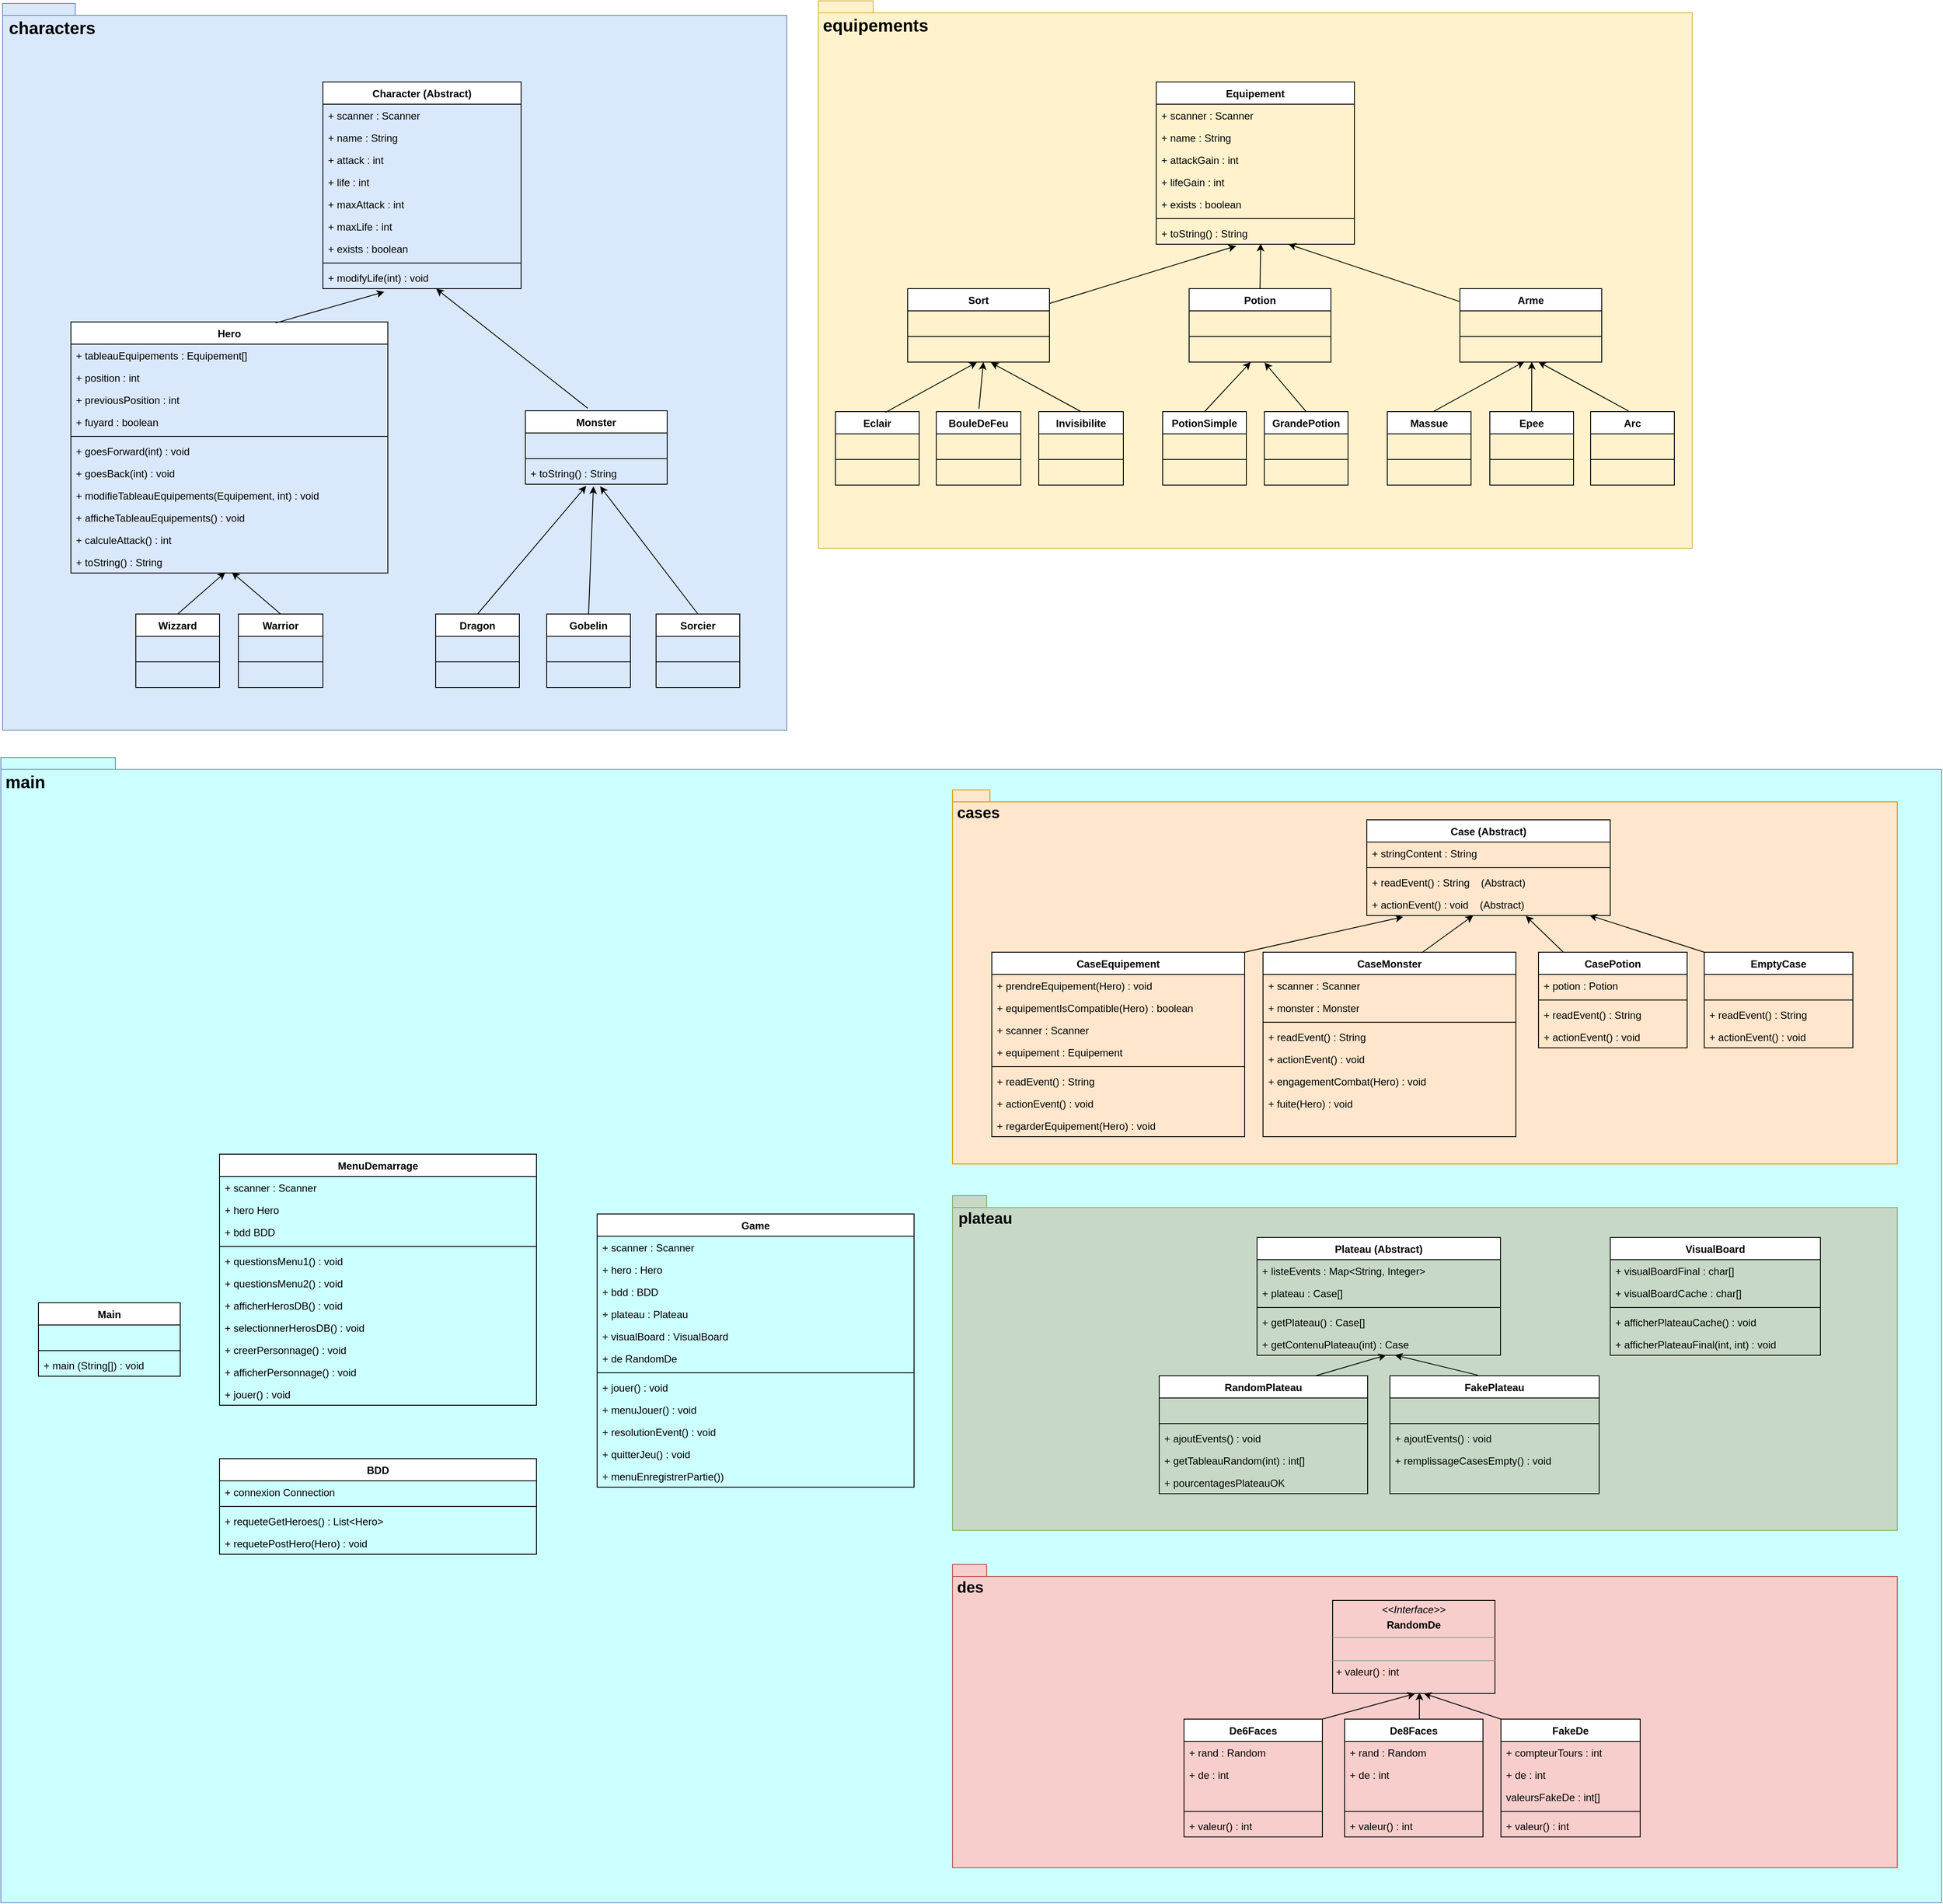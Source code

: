 <mxfile version="18.0.6" type="device"><diagram id="C5RBs43oDa-KdzZeNtuy" name="Page-1"><mxGraphModel dx="6070" dy="3630" grid="0" gridSize="10" guides="1" tooltips="1" connect="1" arrows="1" fold="1" page="0" pageScale="1" pageWidth="827" pageHeight="1169" math="0" shadow="0"><root><mxCell id="WIyWlLk6GJQsqaUBKTNV-0"/><mxCell id="WIyWlLk6GJQsqaUBKTNV-1" parent="WIyWlLk6GJQsqaUBKTNV-0"/><mxCell id="7EM2tg8SNLOvRdNCObyg-192" value="&amp;nbsp;&lt;font style=&quot;font-size: 20px;&quot;&gt;main&lt;/font&gt;" style="shape=folder;fontStyle=1;spacingTop=10;tabWidth=40;tabHeight=14;tabPosition=left;html=1;fillColor=#CCFFFF;verticalAlign=top;align=left;strokeColor=#6c8ebf;" vertex="1" parent="WIyWlLk6GJQsqaUBKTNV-1"><mxGeometry x="-818" y="249" width="2272" height="1341" as="geometry"/></mxCell><mxCell id="7EM2tg8SNLOvRdNCObyg-317" value="&lt;font style=&quot;font-size: 18px;&quot;&gt;&amp;nbsp;plateau&lt;/font&gt;" style="shape=folder;fontStyle=1;spacingTop=10;tabWidth=40;tabHeight=14;tabPosition=left;html=1;fillColor=#C7D9C6;verticalAlign=top;align=left;strokeColor=#82b366;" vertex="1" parent="WIyWlLk6GJQsqaUBKTNV-1"><mxGeometry x="296" y="762" width="1106" height="392" as="geometry"/></mxCell><mxCell id="7EM2tg8SNLOvRdNCObyg-319" value="&amp;nbsp;&lt;font style=&quot;font-size: 18px;&quot;&gt;cases&lt;/font&gt;" style="shape=folder;fontStyle=1;spacingTop=10;tabWidth=40;tabHeight=14;tabPosition=left;html=1;fillColor=#ffe6cc;verticalAlign=top;align=left;strokeColor=#d79b00;" vertex="1" parent="WIyWlLk6GJQsqaUBKTNV-1"><mxGeometry x="296" y="287" width="1106" height="438" as="geometry"/></mxCell><mxCell id="7EM2tg8SNLOvRdNCObyg-318" value="&amp;nbsp;&lt;font style=&quot;font-size: 18px;&quot;&gt;des&lt;/font&gt;" style="shape=folder;fontStyle=1;spacingTop=10;tabWidth=40;tabHeight=14;tabPosition=left;html=1;fillColor=#f8cecc;verticalAlign=top;align=left;strokeColor=#b85450;" vertex="1" parent="WIyWlLk6GJQsqaUBKTNV-1"><mxGeometry x="296" y="1194" width="1106" height="355" as="geometry"/></mxCell><mxCell id="7EM2tg8SNLOvRdNCObyg-76" value="&lt;div align=&quot;left&quot;&gt;&lt;font style=&quot;font-size: 20px;&quot;&gt;&amp;nbsp;characters&lt;/font&gt;&lt;/div&gt;" style="shape=folder;fontStyle=1;spacingTop=10;tabWidth=40;tabHeight=14;tabPosition=left;html=1;fillColor=#dae8fc;verticalAlign=top;align=left;strokeColor=#6c8ebf;" vertex="1" parent="WIyWlLk6GJQsqaUBKTNV-1"><mxGeometry x="-816" y="-634" width="918" height="851" as="geometry"/></mxCell><mxCell id="7EM2tg8SNLOvRdNCObyg-123" value="&amp;nbsp;&lt;font style=&quot;font-size: 20px;&quot;&gt;equipements&lt;/font&gt;" style="shape=folder;fontStyle=1;spacingTop=10;tabWidth=40;tabHeight=14;tabPosition=left;html=1;fillColor=#fff2cc;verticalAlign=top;align=left;strokeColor=#d6b656;" vertex="1" parent="WIyWlLk6GJQsqaUBKTNV-1"><mxGeometry x="139" y="-637" width="1023" height="641" as="geometry"/></mxCell><mxCell id="7EM2tg8SNLOvRdNCObyg-6" value="Character (Abstract)" style="swimlane;fontStyle=1;align=center;verticalAlign=top;childLayout=stackLayout;horizontal=1;startSize=26;horizontalStack=0;resizeParent=1;resizeParentMax=0;resizeLast=0;collapsible=1;marginBottom=0;" vertex="1" parent="WIyWlLk6GJQsqaUBKTNV-1"><mxGeometry x="-441" y="-542" width="232" height="242" as="geometry"/></mxCell><mxCell id="7EM2tg8SNLOvRdNCObyg-32" value="+ scanner : Scanner" style="text;strokeColor=none;fillColor=none;align=left;verticalAlign=top;spacingLeft=4;spacingRight=4;overflow=hidden;rotatable=0;points=[[0,0.5],[1,0.5]];portConstraint=eastwest;" vertex="1" parent="7EM2tg8SNLOvRdNCObyg-6"><mxGeometry y="26" width="232" height="26" as="geometry"/></mxCell><mxCell id="7EM2tg8SNLOvRdNCObyg-31" value="+ name : String" style="text;strokeColor=none;fillColor=none;align=left;verticalAlign=top;spacingLeft=4;spacingRight=4;overflow=hidden;rotatable=0;points=[[0,0.5],[1,0.5]];portConstraint=eastwest;" vertex="1" parent="7EM2tg8SNLOvRdNCObyg-6"><mxGeometry y="52" width="232" height="26" as="geometry"/></mxCell><mxCell id="7EM2tg8SNLOvRdNCObyg-7" value="+ attack : int" style="text;strokeColor=none;fillColor=none;align=left;verticalAlign=top;spacingLeft=4;spacingRight=4;overflow=hidden;rotatable=0;points=[[0,0.5],[1,0.5]];portConstraint=eastwest;" vertex="1" parent="7EM2tg8SNLOvRdNCObyg-6"><mxGeometry y="78" width="232" height="26" as="geometry"/></mxCell><mxCell id="7EM2tg8SNLOvRdNCObyg-30" value="+ life : int" style="text;strokeColor=none;fillColor=none;align=left;verticalAlign=top;spacingLeft=4;spacingRight=4;overflow=hidden;rotatable=0;points=[[0,0.5],[1,0.5]];portConstraint=eastwest;" vertex="1" parent="7EM2tg8SNLOvRdNCObyg-6"><mxGeometry y="104" width="232" height="26" as="geometry"/></mxCell><mxCell id="7EM2tg8SNLOvRdNCObyg-29" value="+ maxAttack : int" style="text;strokeColor=none;fillColor=none;align=left;verticalAlign=top;spacingLeft=4;spacingRight=4;overflow=hidden;rotatable=0;points=[[0,0.5],[1,0.5]];portConstraint=eastwest;" vertex="1" parent="7EM2tg8SNLOvRdNCObyg-6"><mxGeometry y="130" width="232" height="26" as="geometry"/></mxCell><mxCell id="7EM2tg8SNLOvRdNCObyg-33" value="+ maxLife : int" style="text;strokeColor=none;fillColor=none;align=left;verticalAlign=top;spacingLeft=4;spacingRight=4;overflow=hidden;rotatable=0;points=[[0,0.5],[1,0.5]];portConstraint=eastwest;" vertex="1" parent="7EM2tg8SNLOvRdNCObyg-6"><mxGeometry y="156" width="232" height="26" as="geometry"/></mxCell><mxCell id="7EM2tg8SNLOvRdNCObyg-34" value="+ exists : boolean" style="text;strokeColor=none;fillColor=none;align=left;verticalAlign=top;spacingLeft=4;spacingRight=4;overflow=hidden;rotatable=0;points=[[0,0.5],[1,0.5]];portConstraint=eastwest;" vertex="1" parent="7EM2tg8SNLOvRdNCObyg-6"><mxGeometry y="182" width="232" height="26" as="geometry"/></mxCell><mxCell id="7EM2tg8SNLOvRdNCObyg-8" value="" style="line;strokeWidth=1;fillColor=none;align=left;verticalAlign=middle;spacingTop=-1;spacingLeft=3;spacingRight=3;rotatable=0;labelPosition=right;points=[];portConstraint=eastwest;" vertex="1" parent="7EM2tg8SNLOvRdNCObyg-6"><mxGeometry y="208" width="232" height="8" as="geometry"/></mxCell><mxCell id="7EM2tg8SNLOvRdNCObyg-9" value="+ modifyLife(int) : void" style="text;strokeColor=none;fillColor=none;align=left;verticalAlign=top;spacingLeft=4;spacingRight=4;overflow=hidden;rotatable=0;points=[[0,0.5],[1,0.5]];portConstraint=eastwest;" vertex="1" parent="7EM2tg8SNLOvRdNCObyg-6"><mxGeometry y="216" width="232" height="26" as="geometry"/></mxCell><mxCell id="7EM2tg8SNLOvRdNCObyg-17" value="Hero" style="swimlane;fontStyle=1;align=center;verticalAlign=top;childLayout=stackLayout;horizontal=1;startSize=26;horizontalStack=0;resizeParent=1;resizeParentMax=0;resizeLast=0;collapsible=1;marginBottom=0;" vertex="1" parent="WIyWlLk6GJQsqaUBKTNV-1"><mxGeometry x="-736" y="-261" width="371" height="294" as="geometry"/></mxCell><mxCell id="7EM2tg8SNLOvRdNCObyg-38" value="+ tableauEquipements : Equipement[]" style="text;strokeColor=none;fillColor=none;align=left;verticalAlign=top;spacingLeft=4;spacingRight=4;overflow=hidden;rotatable=0;points=[[0,0.5],[1,0.5]];portConstraint=eastwest;" vertex="1" parent="7EM2tg8SNLOvRdNCObyg-17"><mxGeometry y="26" width="371" height="26" as="geometry"/></mxCell><mxCell id="7EM2tg8SNLOvRdNCObyg-18" value="+ position : int" style="text;strokeColor=none;fillColor=none;align=left;verticalAlign=top;spacingLeft=4;spacingRight=4;overflow=hidden;rotatable=0;points=[[0,0.5],[1,0.5]];portConstraint=eastwest;" vertex="1" parent="7EM2tg8SNLOvRdNCObyg-17"><mxGeometry y="52" width="371" height="26" as="geometry"/></mxCell><mxCell id="7EM2tg8SNLOvRdNCObyg-37" value="+ previousPosition : int" style="text;strokeColor=none;fillColor=none;align=left;verticalAlign=top;spacingLeft=4;spacingRight=4;overflow=hidden;rotatable=0;points=[[0,0.5],[1,0.5]];portConstraint=eastwest;" vertex="1" parent="7EM2tg8SNLOvRdNCObyg-17"><mxGeometry y="78" width="371" height="26" as="geometry"/></mxCell><mxCell id="7EM2tg8SNLOvRdNCObyg-36" value="+ fuyard : boolean" style="text;strokeColor=none;fillColor=none;align=left;verticalAlign=top;spacingLeft=4;spacingRight=4;overflow=hidden;rotatable=0;points=[[0,0.5],[1,0.5]];portConstraint=eastwest;" vertex="1" parent="7EM2tg8SNLOvRdNCObyg-17"><mxGeometry y="104" width="371" height="26" as="geometry"/></mxCell><mxCell id="7EM2tg8SNLOvRdNCObyg-19" value="" style="line;strokeWidth=1;fillColor=none;align=left;verticalAlign=middle;spacingTop=-1;spacingLeft=3;spacingRight=3;rotatable=0;labelPosition=right;points=[];portConstraint=eastwest;" vertex="1" parent="7EM2tg8SNLOvRdNCObyg-17"><mxGeometry y="130" width="371" height="8" as="geometry"/></mxCell><mxCell id="7EM2tg8SNLOvRdNCObyg-20" value="+ goesForward(int) : void" style="text;strokeColor=none;fillColor=none;align=left;verticalAlign=top;spacingLeft=4;spacingRight=4;overflow=hidden;rotatable=0;points=[[0,0.5],[1,0.5]];portConstraint=eastwest;" vertex="1" parent="7EM2tg8SNLOvRdNCObyg-17"><mxGeometry y="138" width="371" height="26" as="geometry"/></mxCell><mxCell id="7EM2tg8SNLOvRdNCObyg-39" value="+ goesBack(int) : void" style="text;strokeColor=none;fillColor=none;align=left;verticalAlign=top;spacingLeft=4;spacingRight=4;overflow=hidden;rotatable=0;points=[[0,0.5],[1,0.5]];portConstraint=eastwest;" vertex="1" parent="7EM2tg8SNLOvRdNCObyg-17"><mxGeometry y="164" width="371" height="26" as="geometry"/></mxCell><mxCell id="7EM2tg8SNLOvRdNCObyg-41" value="+ modifieTableauEquipements(Equipement, int) : void" style="text;strokeColor=none;fillColor=none;align=left;verticalAlign=top;spacingLeft=4;spacingRight=4;overflow=hidden;rotatable=0;points=[[0,0.5],[1,0.5]];portConstraint=eastwest;" vertex="1" parent="7EM2tg8SNLOvRdNCObyg-17"><mxGeometry y="190" width="371" height="26" as="geometry"/></mxCell><mxCell id="7EM2tg8SNLOvRdNCObyg-40" value="+ afficheTableauEquipements() : void" style="text;strokeColor=none;fillColor=none;align=left;verticalAlign=top;spacingLeft=4;spacingRight=4;overflow=hidden;rotatable=0;points=[[0,0.5],[1,0.5]];portConstraint=eastwest;" vertex="1" parent="7EM2tg8SNLOvRdNCObyg-17"><mxGeometry y="216" width="371" height="26" as="geometry"/></mxCell><mxCell id="7EM2tg8SNLOvRdNCObyg-43" value="+ calculeAttack() : int" style="text;strokeColor=none;fillColor=none;align=left;verticalAlign=top;spacingLeft=4;spacingRight=4;overflow=hidden;rotatable=0;points=[[0,0.5],[1,0.5]];portConstraint=eastwest;" vertex="1" parent="7EM2tg8SNLOvRdNCObyg-17"><mxGeometry y="242" width="371" height="26" as="geometry"/></mxCell><mxCell id="7EM2tg8SNLOvRdNCObyg-44" value="+ toString() : String" style="text;strokeColor=none;fillColor=none;align=left;verticalAlign=top;spacingLeft=4;spacingRight=4;overflow=hidden;rotatable=0;points=[[0,0.5],[1,0.5]];portConstraint=eastwest;" vertex="1" parent="7EM2tg8SNLOvRdNCObyg-17"><mxGeometry y="268" width="371" height="26" as="geometry"/></mxCell><mxCell id="7EM2tg8SNLOvRdNCObyg-21" value="Warrior" style="swimlane;fontStyle=1;align=center;verticalAlign=top;childLayout=stackLayout;horizontal=1;startSize=26;horizontalStack=0;resizeParent=1;resizeParentMax=0;resizeLast=0;collapsible=1;marginBottom=0;" vertex="1" parent="WIyWlLk6GJQsqaUBKTNV-1"><mxGeometry x="-540" y="81" width="99" height="86" as="geometry"/></mxCell><mxCell id="7EM2tg8SNLOvRdNCObyg-22" value=" " style="text;strokeColor=none;fillColor=none;align=left;verticalAlign=top;spacingLeft=4;spacingRight=4;overflow=hidden;rotatable=0;points=[[0,0.5],[1,0.5]];portConstraint=eastwest;" vertex="1" parent="7EM2tg8SNLOvRdNCObyg-21"><mxGeometry y="26" width="99" height="26" as="geometry"/></mxCell><mxCell id="7EM2tg8SNLOvRdNCObyg-23" value="" style="line;strokeWidth=1;fillColor=none;align=left;verticalAlign=middle;spacingTop=-1;spacingLeft=3;spacingRight=3;rotatable=0;labelPosition=right;points=[];portConstraint=eastwest;" vertex="1" parent="7EM2tg8SNLOvRdNCObyg-21"><mxGeometry y="52" width="99" height="8" as="geometry"/></mxCell><mxCell id="7EM2tg8SNLOvRdNCObyg-24" value=" " style="text;strokeColor=none;fillColor=none;align=left;verticalAlign=top;spacingLeft=4;spacingRight=4;overflow=hidden;rotatable=0;points=[[0,0.5],[1,0.5]];portConstraint=eastwest;" vertex="1" parent="7EM2tg8SNLOvRdNCObyg-21"><mxGeometry y="60" width="99" height="26" as="geometry"/></mxCell><mxCell id="7EM2tg8SNLOvRdNCObyg-46" value="Monster" style="swimlane;fontStyle=1;align=center;verticalAlign=top;childLayout=stackLayout;horizontal=1;startSize=26;horizontalStack=0;resizeParent=1;resizeParentMax=0;resizeLast=0;collapsible=1;marginBottom=0;" vertex="1" parent="WIyWlLk6GJQsqaUBKTNV-1"><mxGeometry x="-204" y="-157" width="166" height="86" as="geometry"/></mxCell><mxCell id="7EM2tg8SNLOvRdNCObyg-49" value=" " style="text;strokeColor=none;fillColor=none;align=left;verticalAlign=top;spacingLeft=4;spacingRight=4;overflow=hidden;rotatable=0;points=[[0,0.5],[1,0.5]];portConstraint=eastwest;" vertex="1" parent="7EM2tg8SNLOvRdNCObyg-46"><mxGeometry y="26" width="166" height="26" as="geometry"/></mxCell><mxCell id="7EM2tg8SNLOvRdNCObyg-51" value="" style="line;strokeWidth=1;fillColor=none;align=left;verticalAlign=middle;spacingTop=-1;spacingLeft=3;spacingRight=3;rotatable=0;labelPosition=right;points=[];portConstraint=eastwest;" vertex="1" parent="7EM2tg8SNLOvRdNCObyg-46"><mxGeometry y="52" width="166" height="8" as="geometry"/></mxCell><mxCell id="7EM2tg8SNLOvRdNCObyg-57" value="+ toString() : String" style="text;strokeColor=none;fillColor=none;align=left;verticalAlign=top;spacingLeft=4;spacingRight=4;overflow=hidden;rotatable=0;points=[[0,0.5],[1,0.5]];portConstraint=eastwest;" vertex="1" parent="7EM2tg8SNLOvRdNCObyg-46"><mxGeometry y="60" width="166" height="26" as="geometry"/></mxCell><mxCell id="7EM2tg8SNLOvRdNCObyg-58" value="Wizzard" style="swimlane;fontStyle=1;align=center;verticalAlign=top;childLayout=stackLayout;horizontal=1;startSize=26;horizontalStack=0;resizeParent=1;resizeParentMax=0;resizeLast=0;collapsible=1;marginBottom=0;" vertex="1" parent="WIyWlLk6GJQsqaUBKTNV-1"><mxGeometry x="-660" y="81" width="98" height="86" as="geometry"/></mxCell><mxCell id="7EM2tg8SNLOvRdNCObyg-59" value=" " style="text;strokeColor=none;fillColor=none;align=left;verticalAlign=top;spacingLeft=4;spacingRight=4;overflow=hidden;rotatable=0;points=[[0,0.5],[1,0.5]];portConstraint=eastwest;" vertex="1" parent="7EM2tg8SNLOvRdNCObyg-58"><mxGeometry y="26" width="98" height="26" as="geometry"/></mxCell><mxCell id="7EM2tg8SNLOvRdNCObyg-60" value="" style="line;strokeWidth=1;fillColor=none;align=left;verticalAlign=middle;spacingTop=-1;spacingLeft=3;spacingRight=3;rotatable=0;labelPosition=right;points=[];portConstraint=eastwest;" vertex="1" parent="7EM2tg8SNLOvRdNCObyg-58"><mxGeometry y="52" width="98" height="8" as="geometry"/></mxCell><mxCell id="7EM2tg8SNLOvRdNCObyg-61" value=" " style="text;strokeColor=none;fillColor=none;align=left;verticalAlign=top;spacingLeft=4;spacingRight=4;overflow=hidden;rotatable=0;points=[[0,0.5],[1,0.5]];portConstraint=eastwest;" vertex="1" parent="7EM2tg8SNLOvRdNCObyg-58"><mxGeometry y="60" width="98" height="26" as="geometry"/></mxCell><mxCell id="7EM2tg8SNLOvRdNCObyg-62" value="Dragon" style="swimlane;fontStyle=1;align=center;verticalAlign=top;childLayout=stackLayout;horizontal=1;startSize=26;horizontalStack=0;resizeParent=1;resizeParentMax=0;resizeLast=0;collapsible=1;marginBottom=0;" vertex="1" parent="WIyWlLk6GJQsqaUBKTNV-1"><mxGeometry x="-309" y="81" width="98" height="86" as="geometry"/></mxCell><mxCell id="7EM2tg8SNLOvRdNCObyg-63" value=" " style="text;strokeColor=none;fillColor=none;align=left;verticalAlign=top;spacingLeft=4;spacingRight=4;overflow=hidden;rotatable=0;points=[[0,0.5],[1,0.5]];portConstraint=eastwest;" vertex="1" parent="7EM2tg8SNLOvRdNCObyg-62"><mxGeometry y="26" width="98" height="26" as="geometry"/></mxCell><mxCell id="7EM2tg8SNLOvRdNCObyg-64" value="" style="line;strokeWidth=1;fillColor=none;align=left;verticalAlign=middle;spacingTop=-1;spacingLeft=3;spacingRight=3;rotatable=0;labelPosition=right;points=[];portConstraint=eastwest;" vertex="1" parent="7EM2tg8SNLOvRdNCObyg-62"><mxGeometry y="52" width="98" height="8" as="geometry"/></mxCell><mxCell id="7EM2tg8SNLOvRdNCObyg-65" value=" " style="text;strokeColor=none;fillColor=none;align=left;verticalAlign=top;spacingLeft=4;spacingRight=4;overflow=hidden;rotatable=0;points=[[0,0.5],[1,0.5]];portConstraint=eastwest;" vertex="1" parent="7EM2tg8SNLOvRdNCObyg-62"><mxGeometry y="60" width="98" height="26" as="geometry"/></mxCell><mxCell id="7EM2tg8SNLOvRdNCObyg-66" value="Sorcier" style="swimlane;fontStyle=1;align=center;verticalAlign=top;childLayout=stackLayout;horizontal=1;startSize=26;horizontalStack=0;resizeParent=1;resizeParentMax=0;resizeLast=0;collapsible=1;marginBottom=0;" vertex="1" parent="WIyWlLk6GJQsqaUBKTNV-1"><mxGeometry x="-51" y="81" width="98" height="86" as="geometry"/></mxCell><mxCell id="7EM2tg8SNLOvRdNCObyg-67" value=" " style="text;strokeColor=none;fillColor=none;align=left;verticalAlign=top;spacingLeft=4;spacingRight=4;overflow=hidden;rotatable=0;points=[[0,0.5],[1,0.5]];portConstraint=eastwest;" vertex="1" parent="7EM2tg8SNLOvRdNCObyg-66"><mxGeometry y="26" width="98" height="26" as="geometry"/></mxCell><mxCell id="7EM2tg8SNLOvRdNCObyg-68" value="" style="line;strokeWidth=1;fillColor=none;align=left;verticalAlign=middle;spacingTop=-1;spacingLeft=3;spacingRight=3;rotatable=0;labelPosition=right;points=[];portConstraint=eastwest;" vertex="1" parent="7EM2tg8SNLOvRdNCObyg-66"><mxGeometry y="52" width="98" height="8" as="geometry"/></mxCell><mxCell id="7EM2tg8SNLOvRdNCObyg-69" value=" " style="text;strokeColor=none;fillColor=none;align=left;verticalAlign=top;spacingLeft=4;spacingRight=4;overflow=hidden;rotatable=0;points=[[0,0.5],[1,0.5]];portConstraint=eastwest;" vertex="1" parent="7EM2tg8SNLOvRdNCObyg-66"><mxGeometry y="60" width="98" height="26" as="geometry"/></mxCell><mxCell id="7EM2tg8SNLOvRdNCObyg-70" value="Gobelin" style="swimlane;fontStyle=1;align=center;verticalAlign=top;childLayout=stackLayout;horizontal=1;startSize=26;horizontalStack=0;resizeParent=1;resizeParentMax=0;resizeLast=0;collapsible=1;marginBottom=0;" vertex="1" parent="WIyWlLk6GJQsqaUBKTNV-1"><mxGeometry x="-179" y="81" width="98" height="86" as="geometry"/></mxCell><mxCell id="7EM2tg8SNLOvRdNCObyg-71" value=" " style="text;strokeColor=none;fillColor=none;align=left;verticalAlign=top;spacingLeft=4;spacingRight=4;overflow=hidden;rotatable=0;points=[[0,0.5],[1,0.5]];portConstraint=eastwest;" vertex="1" parent="7EM2tg8SNLOvRdNCObyg-70"><mxGeometry y="26" width="98" height="26" as="geometry"/></mxCell><mxCell id="7EM2tg8SNLOvRdNCObyg-72" value="" style="line;strokeWidth=1;fillColor=none;align=left;verticalAlign=middle;spacingTop=-1;spacingLeft=3;spacingRight=3;rotatable=0;labelPosition=right;points=[];portConstraint=eastwest;" vertex="1" parent="7EM2tg8SNLOvRdNCObyg-70"><mxGeometry y="52" width="98" height="8" as="geometry"/></mxCell><mxCell id="7EM2tg8SNLOvRdNCObyg-73" value=" " style="text;strokeColor=none;fillColor=none;align=left;verticalAlign=top;spacingLeft=4;spacingRight=4;overflow=hidden;rotatable=0;points=[[0,0.5],[1,0.5]];portConstraint=eastwest;" vertex="1" parent="7EM2tg8SNLOvRdNCObyg-70"><mxGeometry y="60" width="98" height="26" as="geometry"/></mxCell><mxCell id="7EM2tg8SNLOvRdNCObyg-77" value="Equipement" style="swimlane;fontStyle=1;align=center;verticalAlign=top;childLayout=stackLayout;horizontal=1;startSize=26;horizontalStack=0;resizeParent=1;resizeParentMax=0;resizeLast=0;collapsible=1;marginBottom=0;" vertex="1" parent="WIyWlLk6GJQsqaUBKTNV-1"><mxGeometry x="534.5" y="-542" width="232" height="190" as="geometry"/></mxCell><mxCell id="7EM2tg8SNLOvRdNCObyg-78" value="+ scanner : Scanner" style="text;strokeColor=none;fillColor=none;align=left;verticalAlign=top;spacingLeft=4;spacingRight=4;overflow=hidden;rotatable=0;points=[[0,0.5],[1,0.5]];portConstraint=eastwest;" vertex="1" parent="7EM2tg8SNLOvRdNCObyg-77"><mxGeometry y="26" width="232" height="26" as="geometry"/></mxCell><mxCell id="7EM2tg8SNLOvRdNCObyg-79" value="+ name : String" style="text;strokeColor=none;fillColor=none;align=left;verticalAlign=top;spacingLeft=4;spacingRight=4;overflow=hidden;rotatable=0;points=[[0,0.5],[1,0.5]];portConstraint=eastwest;" vertex="1" parent="7EM2tg8SNLOvRdNCObyg-77"><mxGeometry y="52" width="232" height="26" as="geometry"/></mxCell><mxCell id="7EM2tg8SNLOvRdNCObyg-80" value="+ attackGain : int" style="text;strokeColor=none;fillColor=none;align=left;verticalAlign=top;spacingLeft=4;spacingRight=4;overflow=hidden;rotatable=0;points=[[0,0.5],[1,0.5]];portConstraint=eastwest;" vertex="1" parent="7EM2tg8SNLOvRdNCObyg-77"><mxGeometry y="78" width="232" height="26" as="geometry"/></mxCell><mxCell id="7EM2tg8SNLOvRdNCObyg-81" value="+ lifeGain : int" style="text;strokeColor=none;fillColor=none;align=left;verticalAlign=top;spacingLeft=4;spacingRight=4;overflow=hidden;rotatable=0;points=[[0,0.5],[1,0.5]];portConstraint=eastwest;" vertex="1" parent="7EM2tg8SNLOvRdNCObyg-77"><mxGeometry y="104" width="232" height="26" as="geometry"/></mxCell><mxCell id="7EM2tg8SNLOvRdNCObyg-84" value="+ exists : boolean" style="text;strokeColor=none;fillColor=none;align=left;verticalAlign=top;spacingLeft=4;spacingRight=4;overflow=hidden;rotatable=0;points=[[0,0.5],[1,0.5]];portConstraint=eastwest;" vertex="1" parent="7EM2tg8SNLOvRdNCObyg-77"><mxGeometry y="130" width="232" height="26" as="geometry"/></mxCell><mxCell id="7EM2tg8SNLOvRdNCObyg-85" value="" style="line;strokeWidth=1;fillColor=none;align=left;verticalAlign=middle;spacingTop=-1;spacingLeft=3;spacingRight=3;rotatable=0;labelPosition=right;points=[];portConstraint=eastwest;" vertex="1" parent="7EM2tg8SNLOvRdNCObyg-77"><mxGeometry y="156" width="232" height="8" as="geometry"/></mxCell><mxCell id="7EM2tg8SNLOvRdNCObyg-86" value="+ toString() : String" style="text;strokeColor=none;fillColor=none;align=left;verticalAlign=top;spacingLeft=4;spacingRight=4;overflow=hidden;rotatable=0;points=[[0,0.5],[1,0.5]];portConstraint=eastwest;" vertex="1" parent="7EM2tg8SNLOvRdNCObyg-77"><mxGeometry y="164" width="232" height="26" as="geometry"/></mxCell><mxCell id="7EM2tg8SNLOvRdNCObyg-99" value="BouleDeFeu" style="swimlane;fontStyle=1;align=center;verticalAlign=top;childLayout=stackLayout;horizontal=1;startSize=26;horizontalStack=0;resizeParent=1;resizeParentMax=0;resizeLast=0;collapsible=1;marginBottom=0;" vertex="1" parent="WIyWlLk6GJQsqaUBKTNV-1"><mxGeometry x="277" y="-156" width="99" height="86" as="geometry"/></mxCell><mxCell id="7EM2tg8SNLOvRdNCObyg-100" value=" " style="text;strokeColor=none;fillColor=none;align=left;verticalAlign=top;spacingLeft=4;spacingRight=4;overflow=hidden;rotatable=0;points=[[0,0.5],[1,0.5]];portConstraint=eastwest;" vertex="1" parent="7EM2tg8SNLOvRdNCObyg-99"><mxGeometry y="26" width="99" height="26" as="geometry"/></mxCell><mxCell id="7EM2tg8SNLOvRdNCObyg-101" value="" style="line;strokeWidth=1;fillColor=none;align=left;verticalAlign=middle;spacingTop=-1;spacingLeft=3;spacingRight=3;rotatable=0;labelPosition=right;points=[];portConstraint=eastwest;" vertex="1" parent="7EM2tg8SNLOvRdNCObyg-99"><mxGeometry y="52" width="99" height="8" as="geometry"/></mxCell><mxCell id="7EM2tg8SNLOvRdNCObyg-102" value=" " style="text;strokeColor=none;fillColor=none;align=left;verticalAlign=top;spacingLeft=4;spacingRight=4;overflow=hidden;rotatable=0;points=[[0,0.5],[1,0.5]];portConstraint=eastwest;" vertex="1" parent="7EM2tg8SNLOvRdNCObyg-99"><mxGeometry y="60" width="99" height="26" as="geometry"/></mxCell><mxCell id="7EM2tg8SNLOvRdNCObyg-103" value="Arme" style="swimlane;fontStyle=1;align=center;verticalAlign=top;childLayout=stackLayout;horizontal=1;startSize=26;horizontalStack=0;resizeParent=1;resizeParentMax=0;resizeLast=0;collapsible=1;marginBottom=0;" vertex="1" parent="WIyWlLk6GJQsqaUBKTNV-1"><mxGeometry x="890" y="-300" width="166" height="86" as="geometry"/></mxCell><mxCell id="7EM2tg8SNLOvRdNCObyg-104" value=" " style="text;strokeColor=none;fillColor=none;align=left;verticalAlign=top;spacingLeft=4;spacingRight=4;overflow=hidden;rotatable=0;points=[[0,0.5],[1,0.5]];portConstraint=eastwest;" vertex="1" parent="7EM2tg8SNLOvRdNCObyg-103"><mxGeometry y="26" width="166" height="26" as="geometry"/></mxCell><mxCell id="7EM2tg8SNLOvRdNCObyg-105" value="" style="line;strokeWidth=1;fillColor=none;align=left;verticalAlign=middle;spacingTop=-1;spacingLeft=3;spacingRight=3;rotatable=0;labelPosition=right;points=[];portConstraint=eastwest;" vertex="1" parent="7EM2tg8SNLOvRdNCObyg-103"><mxGeometry y="52" width="166" height="8" as="geometry"/></mxCell><mxCell id="7EM2tg8SNLOvRdNCObyg-106" value=" " style="text;strokeColor=none;fillColor=none;align=left;verticalAlign=top;spacingLeft=4;spacingRight=4;overflow=hidden;rotatable=0;points=[[0,0.5],[1,0.5]];portConstraint=eastwest;" vertex="1" parent="7EM2tg8SNLOvRdNCObyg-103"><mxGeometry y="60" width="166" height="26" as="geometry"/></mxCell><mxCell id="7EM2tg8SNLOvRdNCObyg-107" value="Eclair" style="swimlane;fontStyle=1;align=center;verticalAlign=top;childLayout=stackLayout;horizontal=1;startSize=26;horizontalStack=0;resizeParent=1;resizeParentMax=0;resizeLast=0;collapsible=1;marginBottom=0;" vertex="1" parent="WIyWlLk6GJQsqaUBKTNV-1"><mxGeometry x="159" y="-156" width="98" height="86" as="geometry"/></mxCell><mxCell id="7EM2tg8SNLOvRdNCObyg-108" value=" " style="text;strokeColor=none;fillColor=none;align=left;verticalAlign=top;spacingLeft=4;spacingRight=4;overflow=hidden;rotatable=0;points=[[0,0.5],[1,0.5]];portConstraint=eastwest;" vertex="1" parent="7EM2tg8SNLOvRdNCObyg-107"><mxGeometry y="26" width="98" height="26" as="geometry"/></mxCell><mxCell id="7EM2tg8SNLOvRdNCObyg-109" value="" style="line;strokeWidth=1;fillColor=none;align=left;verticalAlign=middle;spacingTop=-1;spacingLeft=3;spacingRight=3;rotatable=0;labelPosition=right;points=[];portConstraint=eastwest;" vertex="1" parent="7EM2tg8SNLOvRdNCObyg-107"><mxGeometry y="52" width="98" height="8" as="geometry"/></mxCell><mxCell id="7EM2tg8SNLOvRdNCObyg-110" value=" " style="text;strokeColor=none;fillColor=none;align=left;verticalAlign=top;spacingLeft=4;spacingRight=4;overflow=hidden;rotatable=0;points=[[0,0.5],[1,0.5]];portConstraint=eastwest;" vertex="1" parent="7EM2tg8SNLOvRdNCObyg-107"><mxGeometry y="60" width="98" height="26" as="geometry"/></mxCell><mxCell id="7EM2tg8SNLOvRdNCObyg-111" value="PotionSimple" style="swimlane;fontStyle=1;align=center;verticalAlign=top;childLayout=stackLayout;horizontal=1;startSize=26;horizontalStack=0;resizeParent=1;resizeParentMax=0;resizeLast=0;collapsible=1;marginBottom=0;" vertex="1" parent="WIyWlLk6GJQsqaUBKTNV-1"><mxGeometry x="542" y="-156" width="98" height="86" as="geometry"/></mxCell><mxCell id="7EM2tg8SNLOvRdNCObyg-112" value=" " style="text;strokeColor=none;fillColor=none;align=left;verticalAlign=top;spacingLeft=4;spacingRight=4;overflow=hidden;rotatable=0;points=[[0,0.5],[1,0.5]];portConstraint=eastwest;" vertex="1" parent="7EM2tg8SNLOvRdNCObyg-111"><mxGeometry y="26" width="98" height="26" as="geometry"/></mxCell><mxCell id="7EM2tg8SNLOvRdNCObyg-113" value="" style="line;strokeWidth=1;fillColor=none;align=left;verticalAlign=middle;spacingTop=-1;spacingLeft=3;spacingRight=3;rotatable=0;labelPosition=right;points=[];portConstraint=eastwest;" vertex="1" parent="7EM2tg8SNLOvRdNCObyg-111"><mxGeometry y="52" width="98" height="8" as="geometry"/></mxCell><mxCell id="7EM2tg8SNLOvRdNCObyg-114" value=" " style="text;strokeColor=none;fillColor=none;align=left;verticalAlign=top;spacingLeft=4;spacingRight=4;overflow=hidden;rotatable=0;points=[[0,0.5],[1,0.5]];portConstraint=eastwest;" vertex="1" parent="7EM2tg8SNLOvRdNCObyg-111"><mxGeometry y="60" width="98" height="26" as="geometry"/></mxCell><mxCell id="7EM2tg8SNLOvRdNCObyg-115" value="Massue" style="swimlane;fontStyle=1;align=center;verticalAlign=top;childLayout=stackLayout;horizontal=1;startSize=26;horizontalStack=0;resizeParent=1;resizeParentMax=0;resizeLast=0;collapsible=1;marginBottom=0;" vertex="1" parent="WIyWlLk6GJQsqaUBKTNV-1"><mxGeometry x="805" y="-156" width="98" height="86" as="geometry"/></mxCell><mxCell id="7EM2tg8SNLOvRdNCObyg-116" value=" " style="text;strokeColor=none;fillColor=none;align=left;verticalAlign=top;spacingLeft=4;spacingRight=4;overflow=hidden;rotatable=0;points=[[0,0.5],[1,0.5]];portConstraint=eastwest;" vertex="1" parent="7EM2tg8SNLOvRdNCObyg-115"><mxGeometry y="26" width="98" height="26" as="geometry"/></mxCell><mxCell id="7EM2tg8SNLOvRdNCObyg-117" value="" style="line;strokeWidth=1;fillColor=none;align=left;verticalAlign=middle;spacingTop=-1;spacingLeft=3;spacingRight=3;rotatable=0;labelPosition=right;points=[];portConstraint=eastwest;" vertex="1" parent="7EM2tg8SNLOvRdNCObyg-115"><mxGeometry y="52" width="98" height="8" as="geometry"/></mxCell><mxCell id="7EM2tg8SNLOvRdNCObyg-118" value=" " style="text;strokeColor=none;fillColor=none;align=left;verticalAlign=top;spacingLeft=4;spacingRight=4;overflow=hidden;rotatable=0;points=[[0,0.5],[1,0.5]];portConstraint=eastwest;" vertex="1" parent="7EM2tg8SNLOvRdNCObyg-115"><mxGeometry y="60" width="98" height="26" as="geometry"/></mxCell><mxCell id="7EM2tg8SNLOvRdNCObyg-119" value="GrandePotion" style="swimlane;fontStyle=1;align=center;verticalAlign=top;childLayout=stackLayout;horizontal=1;startSize=26;horizontalStack=0;resizeParent=1;resizeParentMax=0;resizeLast=0;collapsible=1;marginBottom=0;" vertex="1" parent="WIyWlLk6GJQsqaUBKTNV-1"><mxGeometry x="661" y="-156" width="98" height="86" as="geometry"/></mxCell><mxCell id="7EM2tg8SNLOvRdNCObyg-120" value=" " style="text;strokeColor=none;fillColor=none;align=left;verticalAlign=top;spacingLeft=4;spacingRight=4;overflow=hidden;rotatable=0;points=[[0,0.5],[1,0.5]];portConstraint=eastwest;" vertex="1" parent="7EM2tg8SNLOvRdNCObyg-119"><mxGeometry y="26" width="98" height="26" as="geometry"/></mxCell><mxCell id="7EM2tg8SNLOvRdNCObyg-121" value="" style="line;strokeWidth=1;fillColor=none;align=left;verticalAlign=middle;spacingTop=-1;spacingLeft=3;spacingRight=3;rotatable=0;labelPosition=right;points=[];portConstraint=eastwest;" vertex="1" parent="7EM2tg8SNLOvRdNCObyg-119"><mxGeometry y="52" width="98" height="8" as="geometry"/></mxCell><mxCell id="7EM2tg8SNLOvRdNCObyg-122" value=" " style="text;strokeColor=none;fillColor=none;align=left;verticalAlign=top;spacingLeft=4;spacingRight=4;overflow=hidden;rotatable=0;points=[[0,0.5],[1,0.5]];portConstraint=eastwest;" vertex="1" parent="7EM2tg8SNLOvRdNCObyg-119"><mxGeometry y="60" width="98" height="26" as="geometry"/></mxCell><mxCell id="7EM2tg8SNLOvRdNCObyg-124" value="Sort" style="swimlane;fontStyle=1;align=center;verticalAlign=top;childLayout=stackLayout;horizontal=1;startSize=26;horizontalStack=0;resizeParent=1;resizeParentMax=0;resizeLast=0;collapsible=1;marginBottom=0;" vertex="1" parent="WIyWlLk6GJQsqaUBKTNV-1"><mxGeometry x="243.5" y="-300" width="166" height="86" as="geometry"/></mxCell><mxCell id="7EM2tg8SNLOvRdNCObyg-125" value=" " style="text;strokeColor=none;fillColor=none;align=left;verticalAlign=top;spacingLeft=4;spacingRight=4;overflow=hidden;rotatable=0;points=[[0,0.5],[1,0.5]];portConstraint=eastwest;" vertex="1" parent="7EM2tg8SNLOvRdNCObyg-124"><mxGeometry y="26" width="166" height="26" as="geometry"/></mxCell><mxCell id="7EM2tg8SNLOvRdNCObyg-126" value="" style="line;strokeWidth=1;fillColor=none;align=left;verticalAlign=middle;spacingTop=-1;spacingLeft=3;spacingRight=3;rotatable=0;labelPosition=right;points=[];portConstraint=eastwest;" vertex="1" parent="7EM2tg8SNLOvRdNCObyg-124"><mxGeometry y="52" width="166" height="8" as="geometry"/></mxCell><mxCell id="7EM2tg8SNLOvRdNCObyg-127" value=" " style="text;strokeColor=none;fillColor=none;align=left;verticalAlign=top;spacingLeft=4;spacingRight=4;overflow=hidden;rotatable=0;points=[[0,0.5],[1,0.5]];portConstraint=eastwest;" vertex="1" parent="7EM2tg8SNLOvRdNCObyg-124"><mxGeometry y="60" width="166" height="26" as="geometry"/></mxCell><mxCell id="7EM2tg8SNLOvRdNCObyg-128" value="Potion" style="swimlane;fontStyle=1;align=center;verticalAlign=top;childLayout=stackLayout;horizontal=1;startSize=26;horizontalStack=0;resizeParent=1;resizeParentMax=0;resizeLast=0;collapsible=1;marginBottom=0;" vertex="1" parent="WIyWlLk6GJQsqaUBKTNV-1"><mxGeometry x="573" y="-300" width="166" height="86" as="geometry"/></mxCell><mxCell id="7EM2tg8SNLOvRdNCObyg-129" value=" " style="text;strokeColor=none;fillColor=none;align=left;verticalAlign=top;spacingLeft=4;spacingRight=4;overflow=hidden;rotatable=0;points=[[0,0.5],[1,0.5]];portConstraint=eastwest;" vertex="1" parent="7EM2tg8SNLOvRdNCObyg-128"><mxGeometry y="26" width="166" height="26" as="geometry"/></mxCell><mxCell id="7EM2tg8SNLOvRdNCObyg-130" value="" style="line;strokeWidth=1;fillColor=none;align=left;verticalAlign=middle;spacingTop=-1;spacingLeft=3;spacingRight=3;rotatable=0;labelPosition=right;points=[];portConstraint=eastwest;" vertex="1" parent="7EM2tg8SNLOvRdNCObyg-128"><mxGeometry y="52" width="166" height="8" as="geometry"/></mxCell><mxCell id="7EM2tg8SNLOvRdNCObyg-131" value=" " style="text;strokeColor=none;fillColor=none;align=left;verticalAlign=top;spacingLeft=4;spacingRight=4;overflow=hidden;rotatable=0;points=[[0,0.5],[1,0.5]];portConstraint=eastwest;" vertex="1" parent="7EM2tg8SNLOvRdNCObyg-128"><mxGeometry y="60" width="166" height="26" as="geometry"/></mxCell><mxCell id="7EM2tg8SNLOvRdNCObyg-133" value="Epee" style="swimlane;fontStyle=1;align=center;verticalAlign=top;childLayout=stackLayout;horizontal=1;startSize=26;horizontalStack=0;resizeParent=1;resizeParentMax=0;resizeLast=0;collapsible=1;marginBottom=0;" vertex="1" parent="WIyWlLk6GJQsqaUBKTNV-1"><mxGeometry x="925" y="-156" width="98" height="86" as="geometry"/></mxCell><mxCell id="7EM2tg8SNLOvRdNCObyg-134" value=" " style="text;strokeColor=none;fillColor=none;align=left;verticalAlign=top;spacingLeft=4;spacingRight=4;overflow=hidden;rotatable=0;points=[[0,0.5],[1,0.5]];portConstraint=eastwest;" vertex="1" parent="7EM2tg8SNLOvRdNCObyg-133"><mxGeometry y="26" width="98" height="26" as="geometry"/></mxCell><mxCell id="7EM2tg8SNLOvRdNCObyg-135" value="" style="line;strokeWidth=1;fillColor=none;align=left;verticalAlign=middle;spacingTop=-1;spacingLeft=3;spacingRight=3;rotatable=0;labelPosition=right;points=[];portConstraint=eastwest;" vertex="1" parent="7EM2tg8SNLOvRdNCObyg-133"><mxGeometry y="52" width="98" height="8" as="geometry"/></mxCell><mxCell id="7EM2tg8SNLOvRdNCObyg-136" value=" " style="text;strokeColor=none;fillColor=none;align=left;verticalAlign=top;spacingLeft=4;spacingRight=4;overflow=hidden;rotatable=0;points=[[0,0.5],[1,0.5]];portConstraint=eastwest;" vertex="1" parent="7EM2tg8SNLOvRdNCObyg-133"><mxGeometry y="60" width="98" height="26" as="geometry"/></mxCell><mxCell id="7EM2tg8SNLOvRdNCObyg-137" value="Arc" style="swimlane;fontStyle=1;align=center;verticalAlign=top;childLayout=stackLayout;horizontal=1;startSize=26;horizontalStack=0;resizeParent=1;resizeParentMax=0;resizeLast=0;collapsible=1;marginBottom=0;" vertex="1" parent="WIyWlLk6GJQsqaUBKTNV-1"><mxGeometry x="1043" y="-156" width="98" height="86" as="geometry"/></mxCell><mxCell id="7EM2tg8SNLOvRdNCObyg-138" value=" " style="text;strokeColor=none;fillColor=none;align=left;verticalAlign=top;spacingLeft=4;spacingRight=4;overflow=hidden;rotatable=0;points=[[0,0.5],[1,0.5]];portConstraint=eastwest;" vertex="1" parent="7EM2tg8SNLOvRdNCObyg-137"><mxGeometry y="26" width="98" height="26" as="geometry"/></mxCell><mxCell id="7EM2tg8SNLOvRdNCObyg-139" value="" style="line;strokeWidth=1;fillColor=none;align=left;verticalAlign=middle;spacingTop=-1;spacingLeft=3;spacingRight=3;rotatable=0;labelPosition=right;points=[];portConstraint=eastwest;" vertex="1" parent="7EM2tg8SNLOvRdNCObyg-137"><mxGeometry y="52" width="98" height="8" as="geometry"/></mxCell><mxCell id="7EM2tg8SNLOvRdNCObyg-140" value=" " style="text;strokeColor=none;fillColor=none;align=left;verticalAlign=top;spacingLeft=4;spacingRight=4;overflow=hidden;rotatable=0;points=[[0,0.5],[1,0.5]];portConstraint=eastwest;" vertex="1" parent="7EM2tg8SNLOvRdNCObyg-137"><mxGeometry y="60" width="98" height="26" as="geometry"/></mxCell><mxCell id="7EM2tg8SNLOvRdNCObyg-141" value="Invisibilite" style="swimlane;fontStyle=1;align=center;verticalAlign=top;childLayout=stackLayout;horizontal=1;startSize=26;horizontalStack=0;resizeParent=1;resizeParentMax=0;resizeLast=0;collapsible=1;marginBottom=0;" vertex="1" parent="WIyWlLk6GJQsqaUBKTNV-1"><mxGeometry x="397" y="-156" width="99" height="86" as="geometry"/></mxCell><mxCell id="7EM2tg8SNLOvRdNCObyg-142" value=" " style="text;strokeColor=none;fillColor=none;align=left;verticalAlign=top;spacingLeft=4;spacingRight=4;overflow=hidden;rotatable=0;points=[[0,0.5],[1,0.5]];portConstraint=eastwest;" vertex="1" parent="7EM2tg8SNLOvRdNCObyg-141"><mxGeometry y="26" width="99" height="26" as="geometry"/></mxCell><mxCell id="7EM2tg8SNLOvRdNCObyg-143" value="" style="line;strokeWidth=1;fillColor=none;align=left;verticalAlign=middle;spacingTop=-1;spacingLeft=3;spacingRight=3;rotatable=0;labelPosition=right;points=[];portConstraint=eastwest;" vertex="1" parent="7EM2tg8SNLOvRdNCObyg-141"><mxGeometry y="52" width="99" height="8" as="geometry"/></mxCell><mxCell id="7EM2tg8SNLOvRdNCObyg-144" value=" " style="text;strokeColor=none;fillColor=none;align=left;verticalAlign=top;spacingLeft=4;spacingRight=4;overflow=hidden;rotatable=0;points=[[0,0.5],[1,0.5]];portConstraint=eastwest;" vertex="1" parent="7EM2tg8SNLOvRdNCObyg-141"><mxGeometry y="60" width="99" height="26" as="geometry"/></mxCell><mxCell id="7EM2tg8SNLOvRdNCObyg-146" value="Plateau (Abstract)" style="swimlane;fontStyle=1;align=center;verticalAlign=top;childLayout=stackLayout;horizontal=1;startSize=26;horizontalStack=0;resizeParent=1;resizeParentMax=0;resizeLast=0;collapsible=1;marginBottom=0;" vertex="1" parent="WIyWlLk6GJQsqaUBKTNV-1"><mxGeometry x="652.5" y="811" width="285" height="138" as="geometry"/></mxCell><mxCell id="7EM2tg8SNLOvRdNCObyg-147" value="+ listeEvents : Map&lt;String, Integer&gt;" style="text;strokeColor=none;fillColor=none;align=left;verticalAlign=top;spacingLeft=4;spacingRight=4;overflow=hidden;rotatable=0;points=[[0,0.5],[1,0.5]];portConstraint=eastwest;" vertex="1" parent="7EM2tg8SNLOvRdNCObyg-146"><mxGeometry y="26" width="285" height="26" as="geometry"/></mxCell><mxCell id="7EM2tg8SNLOvRdNCObyg-148" value="+ plateau : Case[]" style="text;strokeColor=none;fillColor=none;align=left;verticalAlign=top;spacingLeft=4;spacingRight=4;overflow=hidden;rotatable=0;points=[[0,0.5],[1,0.5]];portConstraint=eastwest;" vertex="1" parent="7EM2tg8SNLOvRdNCObyg-146"><mxGeometry y="52" width="285" height="26" as="geometry"/></mxCell><mxCell id="7EM2tg8SNLOvRdNCObyg-154" value="" style="line;strokeWidth=1;fillColor=none;align=left;verticalAlign=middle;spacingTop=-1;spacingLeft=3;spacingRight=3;rotatable=0;labelPosition=right;points=[];portConstraint=eastwest;" vertex="1" parent="7EM2tg8SNLOvRdNCObyg-146"><mxGeometry y="78" width="285" height="8" as="geometry"/></mxCell><mxCell id="7EM2tg8SNLOvRdNCObyg-155" value="+ getPlateau() : Case[]" style="text;strokeColor=none;fillColor=none;align=left;verticalAlign=top;spacingLeft=4;spacingRight=4;overflow=hidden;rotatable=0;points=[[0,0.5],[1,0.5]];portConstraint=eastwest;" vertex="1" parent="7EM2tg8SNLOvRdNCObyg-146"><mxGeometry y="86" width="285" height="26" as="geometry"/></mxCell><mxCell id="7EM2tg8SNLOvRdNCObyg-240" value="+ getContenuPlateau(int) : Case" style="text;strokeColor=none;fillColor=none;align=left;verticalAlign=top;spacingLeft=4;spacingRight=4;overflow=hidden;rotatable=0;points=[[0,0.5],[1,0.5]];portConstraint=eastwest;" vertex="1" parent="7EM2tg8SNLOvRdNCObyg-146"><mxGeometry y="112" width="285" height="26" as="geometry"/></mxCell><mxCell id="7EM2tg8SNLOvRdNCObyg-156" value="MenuDemarrage" style="swimlane;fontStyle=1;align=center;verticalAlign=top;childLayout=stackLayout;horizontal=1;startSize=26;horizontalStack=0;resizeParent=1;resizeParentMax=0;resizeLast=0;collapsible=1;marginBottom=0;" vertex="1" parent="WIyWlLk6GJQsqaUBKTNV-1"><mxGeometry x="-562" y="713.5" width="371" height="294" as="geometry"/></mxCell><mxCell id="7EM2tg8SNLOvRdNCObyg-157" value="+ scanner : Scanner" style="text;strokeColor=none;fillColor=none;align=left;verticalAlign=top;spacingLeft=4;spacingRight=4;overflow=hidden;rotatable=0;points=[[0,0.5],[1,0.5]];portConstraint=eastwest;" vertex="1" parent="7EM2tg8SNLOvRdNCObyg-156"><mxGeometry y="26" width="371" height="26" as="geometry"/></mxCell><mxCell id="7EM2tg8SNLOvRdNCObyg-158" value="+ hero Hero" style="text;strokeColor=none;fillColor=none;align=left;verticalAlign=top;spacingLeft=4;spacingRight=4;overflow=hidden;rotatable=0;points=[[0,0.5],[1,0.5]];portConstraint=eastwest;" vertex="1" parent="7EM2tg8SNLOvRdNCObyg-156"><mxGeometry y="52" width="371" height="26" as="geometry"/></mxCell><mxCell id="7EM2tg8SNLOvRdNCObyg-159" value="+ bdd BDD" style="text;strokeColor=none;fillColor=none;align=left;verticalAlign=top;spacingLeft=4;spacingRight=4;overflow=hidden;rotatable=0;points=[[0,0.5],[1,0.5]];portConstraint=eastwest;" vertex="1" parent="7EM2tg8SNLOvRdNCObyg-156"><mxGeometry y="78" width="371" height="26" as="geometry"/></mxCell><mxCell id="7EM2tg8SNLOvRdNCObyg-161" value="" style="line;strokeWidth=1;fillColor=none;align=left;verticalAlign=middle;spacingTop=-1;spacingLeft=3;spacingRight=3;rotatable=0;labelPosition=right;points=[];portConstraint=eastwest;" vertex="1" parent="7EM2tg8SNLOvRdNCObyg-156"><mxGeometry y="104" width="371" height="8" as="geometry"/></mxCell><mxCell id="7EM2tg8SNLOvRdNCObyg-162" value="+ questionsMenu1() : void" style="text;strokeColor=none;fillColor=none;align=left;verticalAlign=top;spacingLeft=4;spacingRight=4;overflow=hidden;rotatable=0;points=[[0,0.5],[1,0.5]];portConstraint=eastwest;" vertex="1" parent="7EM2tg8SNLOvRdNCObyg-156"><mxGeometry y="112" width="371" height="26" as="geometry"/></mxCell><mxCell id="7EM2tg8SNLOvRdNCObyg-163" value="+ questionsMenu2() : void" style="text;strokeColor=none;fillColor=none;align=left;verticalAlign=top;spacingLeft=4;spacingRight=4;overflow=hidden;rotatable=0;points=[[0,0.5],[1,0.5]];portConstraint=eastwest;" vertex="1" parent="7EM2tg8SNLOvRdNCObyg-156"><mxGeometry y="138" width="371" height="26" as="geometry"/></mxCell><mxCell id="7EM2tg8SNLOvRdNCObyg-164" value="+ afficherHerosDB() : void" style="text;strokeColor=none;fillColor=none;align=left;verticalAlign=top;spacingLeft=4;spacingRight=4;overflow=hidden;rotatable=0;points=[[0,0.5],[1,0.5]];portConstraint=eastwest;" vertex="1" parent="7EM2tg8SNLOvRdNCObyg-156"><mxGeometry y="164" width="371" height="26" as="geometry"/></mxCell><mxCell id="7EM2tg8SNLOvRdNCObyg-165" value="+ selectionnerHerosDB() : void" style="text;strokeColor=none;fillColor=none;align=left;verticalAlign=top;spacingLeft=4;spacingRight=4;overflow=hidden;rotatable=0;points=[[0,0.5],[1,0.5]];portConstraint=eastwest;" vertex="1" parent="7EM2tg8SNLOvRdNCObyg-156"><mxGeometry y="190" width="371" height="26" as="geometry"/></mxCell><mxCell id="7EM2tg8SNLOvRdNCObyg-166" value="+ creerPersonnage() : void" style="text;strokeColor=none;fillColor=none;align=left;verticalAlign=top;spacingLeft=4;spacingRight=4;overflow=hidden;rotatable=0;points=[[0,0.5],[1,0.5]];portConstraint=eastwest;" vertex="1" parent="7EM2tg8SNLOvRdNCObyg-156"><mxGeometry y="216" width="371" height="26" as="geometry"/></mxCell><mxCell id="7EM2tg8SNLOvRdNCObyg-167" value="+ afficherPersonnage() : void" style="text;strokeColor=none;fillColor=none;align=left;verticalAlign=top;spacingLeft=4;spacingRight=4;overflow=hidden;rotatable=0;points=[[0,0.5],[1,0.5]];portConstraint=eastwest;" vertex="1" parent="7EM2tg8SNLOvRdNCObyg-156"><mxGeometry y="242" width="371" height="26" as="geometry"/></mxCell><mxCell id="7EM2tg8SNLOvRdNCObyg-193" value="+ jouer() : void" style="text;strokeColor=none;fillColor=none;align=left;verticalAlign=top;spacingLeft=4;spacingRight=4;overflow=hidden;rotatable=0;points=[[0,0.5],[1,0.5]];portConstraint=eastwest;" vertex="1" parent="7EM2tg8SNLOvRdNCObyg-156"><mxGeometry y="268" width="371" height="26" as="geometry"/></mxCell><mxCell id="7EM2tg8SNLOvRdNCObyg-172" value="Main" style="swimlane;fontStyle=1;align=center;verticalAlign=top;childLayout=stackLayout;horizontal=1;startSize=26;horizontalStack=0;resizeParent=1;resizeParentMax=0;resizeLast=0;collapsible=1;marginBottom=0;" vertex="1" parent="WIyWlLk6GJQsqaUBKTNV-1"><mxGeometry x="-774" y="887.5" width="166" height="86" as="geometry"/></mxCell><mxCell id="7EM2tg8SNLOvRdNCObyg-173" value=" " style="text;strokeColor=none;fillColor=none;align=left;verticalAlign=top;spacingLeft=4;spacingRight=4;overflow=hidden;rotatable=0;points=[[0,0.5],[1,0.5]];portConstraint=eastwest;" vertex="1" parent="7EM2tg8SNLOvRdNCObyg-172"><mxGeometry y="26" width="166" height="26" as="geometry"/></mxCell><mxCell id="7EM2tg8SNLOvRdNCObyg-174" value="" style="line;strokeWidth=1;fillColor=none;align=left;verticalAlign=middle;spacingTop=-1;spacingLeft=3;spacingRight=3;rotatable=0;labelPosition=right;points=[];portConstraint=eastwest;" vertex="1" parent="7EM2tg8SNLOvRdNCObyg-172"><mxGeometry y="52" width="166" height="8" as="geometry"/></mxCell><mxCell id="7EM2tg8SNLOvRdNCObyg-175" value="+ main (String[]) : void" style="text;strokeColor=none;fillColor=none;align=left;verticalAlign=top;spacingLeft=4;spacingRight=4;overflow=hidden;rotatable=0;points=[[0,0.5],[1,0.5]];portConstraint=eastwest;" vertex="1" parent="7EM2tg8SNLOvRdNCObyg-172"><mxGeometry y="60" width="166" height="26" as="geometry"/></mxCell><mxCell id="7EM2tg8SNLOvRdNCObyg-180" value="De6Faces" style="swimlane;fontStyle=1;align=center;verticalAlign=top;childLayout=stackLayout;horizontal=1;startSize=26;horizontalStack=0;resizeParent=1;resizeParentMax=0;resizeLast=0;collapsible=1;marginBottom=0;" vertex="1" parent="WIyWlLk6GJQsqaUBKTNV-1"><mxGeometry x="567" y="1375" width="162" height="138" as="geometry"/></mxCell><mxCell id="7EM2tg8SNLOvRdNCObyg-181" value="+ rand : Random" style="text;strokeColor=none;fillColor=none;align=left;verticalAlign=top;spacingLeft=4;spacingRight=4;overflow=hidden;rotatable=0;points=[[0,0.5],[1,0.5]];portConstraint=eastwest;" vertex="1" parent="7EM2tg8SNLOvRdNCObyg-180"><mxGeometry y="26" width="162" height="26" as="geometry"/></mxCell><mxCell id="7EM2tg8SNLOvRdNCObyg-234" value="+ de : int" style="text;strokeColor=none;fillColor=none;align=left;verticalAlign=top;spacingLeft=4;spacingRight=4;overflow=hidden;rotatable=0;points=[[0,0.5],[1,0.5]];portConstraint=eastwest;" vertex="1" parent="7EM2tg8SNLOvRdNCObyg-180"><mxGeometry y="52" width="162" height="26" as="geometry"/></mxCell><mxCell id="7EM2tg8SNLOvRdNCObyg-239" style="text;strokeColor=none;fillColor=none;align=left;verticalAlign=top;spacingLeft=4;spacingRight=4;overflow=hidden;rotatable=0;points=[[0,0.5],[1,0.5]];portConstraint=eastwest;" vertex="1" parent="7EM2tg8SNLOvRdNCObyg-180"><mxGeometry y="78" width="162" height="26" as="geometry"/></mxCell><mxCell id="7EM2tg8SNLOvRdNCObyg-182" value="" style="line;strokeWidth=1;fillColor=none;align=left;verticalAlign=middle;spacingTop=-1;spacingLeft=3;spacingRight=3;rotatable=0;labelPosition=right;points=[];portConstraint=eastwest;" vertex="1" parent="7EM2tg8SNLOvRdNCObyg-180"><mxGeometry y="104" width="162" height="8" as="geometry"/></mxCell><mxCell id="7EM2tg8SNLOvRdNCObyg-183" value="+ valeur() : int" style="text;strokeColor=none;fillColor=none;align=left;verticalAlign=top;spacingLeft=4;spacingRight=4;overflow=hidden;rotatable=0;points=[[0,0.5],[1,0.5]];portConstraint=eastwest;" vertex="1" parent="7EM2tg8SNLOvRdNCObyg-180"><mxGeometry y="112" width="162" height="26" as="geometry"/></mxCell><mxCell id="7EM2tg8SNLOvRdNCObyg-194" value="BDD" style="swimlane;fontStyle=1;align=center;verticalAlign=top;childLayout=stackLayout;horizontal=1;startSize=26;horizontalStack=0;resizeParent=1;resizeParentMax=0;resizeLast=0;collapsible=1;marginBottom=0;" vertex="1" parent="WIyWlLk6GJQsqaUBKTNV-1"><mxGeometry x="-562" y="1070" width="371" height="112" as="geometry"/></mxCell><mxCell id="7EM2tg8SNLOvRdNCObyg-195" value="+ connexion Connection" style="text;strokeColor=none;fillColor=none;align=left;verticalAlign=top;spacingLeft=4;spacingRight=4;overflow=hidden;rotatable=0;points=[[0,0.5],[1,0.5]];portConstraint=eastwest;" vertex="1" parent="7EM2tg8SNLOvRdNCObyg-194"><mxGeometry y="26" width="371" height="26" as="geometry"/></mxCell><mxCell id="7EM2tg8SNLOvRdNCObyg-198" value="" style="line;strokeWidth=1;fillColor=none;align=left;verticalAlign=middle;spacingTop=-1;spacingLeft=3;spacingRight=3;rotatable=0;labelPosition=right;points=[];portConstraint=eastwest;" vertex="1" parent="7EM2tg8SNLOvRdNCObyg-194"><mxGeometry y="52" width="371" height="8" as="geometry"/></mxCell><mxCell id="7EM2tg8SNLOvRdNCObyg-199" value="+ requeteGetHeroes() : List&lt;Hero&gt;" style="text;strokeColor=none;fillColor=none;align=left;verticalAlign=top;spacingLeft=4;spacingRight=4;overflow=hidden;rotatable=0;points=[[0,0.5],[1,0.5]];portConstraint=eastwest;" vertex="1" parent="7EM2tg8SNLOvRdNCObyg-194"><mxGeometry y="60" width="371" height="26" as="geometry"/></mxCell><mxCell id="7EM2tg8SNLOvRdNCObyg-200" value="+ requetePostHero(Hero) : void" style="text;strokeColor=none;fillColor=none;align=left;verticalAlign=top;spacingLeft=4;spacingRight=4;overflow=hidden;rotatable=0;points=[[0,0.5],[1,0.5]];portConstraint=eastwest;" vertex="1" parent="7EM2tg8SNLOvRdNCObyg-194"><mxGeometry y="86" width="371" height="26" as="geometry"/></mxCell><mxCell id="7EM2tg8SNLOvRdNCObyg-207" value="Game" style="swimlane;fontStyle=1;align=center;verticalAlign=top;childLayout=stackLayout;horizontal=1;startSize=26;horizontalStack=0;resizeParent=1;resizeParentMax=0;resizeLast=0;collapsible=1;marginBottom=0;" vertex="1" parent="WIyWlLk6GJQsqaUBKTNV-1"><mxGeometry x="-120" y="783.5" width="371" height="320" as="geometry"/></mxCell><mxCell id="7EM2tg8SNLOvRdNCObyg-208" value="+ scanner : Scanner" style="text;strokeColor=none;fillColor=none;align=left;verticalAlign=top;spacingLeft=4;spacingRight=4;overflow=hidden;rotatable=0;points=[[0,0.5],[1,0.5]];portConstraint=eastwest;" vertex="1" parent="7EM2tg8SNLOvRdNCObyg-207"><mxGeometry y="26" width="371" height="26" as="geometry"/></mxCell><mxCell id="7EM2tg8SNLOvRdNCObyg-209" value="+ hero : Hero" style="text;strokeColor=none;fillColor=none;align=left;verticalAlign=top;spacingLeft=4;spacingRight=4;overflow=hidden;rotatable=0;points=[[0,0.5],[1,0.5]];portConstraint=eastwest;" vertex="1" parent="7EM2tg8SNLOvRdNCObyg-207"><mxGeometry y="52" width="371" height="26" as="geometry"/></mxCell><mxCell id="7EM2tg8SNLOvRdNCObyg-210" value="+ bdd : BDD" style="text;strokeColor=none;fillColor=none;align=left;verticalAlign=top;spacingLeft=4;spacingRight=4;overflow=hidden;rotatable=0;points=[[0,0.5],[1,0.5]];portConstraint=eastwest;" vertex="1" parent="7EM2tg8SNLOvRdNCObyg-207"><mxGeometry y="78" width="371" height="26" as="geometry"/></mxCell><mxCell id="7EM2tg8SNLOvRdNCObyg-222" value="+ plateau : Plateau" style="text;strokeColor=none;fillColor=none;align=left;verticalAlign=top;spacingLeft=4;spacingRight=4;overflow=hidden;rotatable=0;points=[[0,0.5],[1,0.5]];portConstraint=eastwest;" vertex="1" parent="7EM2tg8SNLOvRdNCObyg-207"><mxGeometry y="104" width="371" height="26" as="geometry"/></mxCell><mxCell id="7EM2tg8SNLOvRdNCObyg-221" value="+ visualBoard : VisualBoard" style="text;strokeColor=none;fillColor=none;align=left;verticalAlign=top;spacingLeft=4;spacingRight=4;overflow=hidden;rotatable=0;points=[[0,0.5],[1,0.5]];portConstraint=eastwest;" vertex="1" parent="7EM2tg8SNLOvRdNCObyg-207"><mxGeometry y="130" width="371" height="26" as="geometry"/></mxCell><mxCell id="7EM2tg8SNLOvRdNCObyg-220" value="+ de RandomDe" style="text;strokeColor=none;fillColor=none;align=left;verticalAlign=top;spacingLeft=4;spacingRight=4;overflow=hidden;rotatable=0;points=[[0,0.5],[1,0.5]];portConstraint=eastwest;" vertex="1" parent="7EM2tg8SNLOvRdNCObyg-207"><mxGeometry y="156" width="371" height="26" as="geometry"/></mxCell><mxCell id="7EM2tg8SNLOvRdNCObyg-211" value="" style="line;strokeWidth=1;fillColor=none;align=left;verticalAlign=middle;spacingTop=-1;spacingLeft=3;spacingRight=3;rotatable=0;labelPosition=right;points=[];portConstraint=eastwest;" vertex="1" parent="7EM2tg8SNLOvRdNCObyg-207"><mxGeometry y="182" width="371" height="8" as="geometry"/></mxCell><mxCell id="7EM2tg8SNLOvRdNCObyg-212" value="+ jouer() : void" style="text;strokeColor=none;fillColor=none;align=left;verticalAlign=top;spacingLeft=4;spacingRight=4;overflow=hidden;rotatable=0;points=[[0,0.5],[1,0.5]];portConstraint=eastwest;" vertex="1" parent="7EM2tg8SNLOvRdNCObyg-207"><mxGeometry y="190" width="371" height="26" as="geometry"/></mxCell><mxCell id="7EM2tg8SNLOvRdNCObyg-213" value="+ menuJouer() : void" style="text;strokeColor=none;fillColor=none;align=left;verticalAlign=top;spacingLeft=4;spacingRight=4;overflow=hidden;rotatable=0;points=[[0,0.5],[1,0.5]];portConstraint=eastwest;" vertex="1" parent="7EM2tg8SNLOvRdNCObyg-207"><mxGeometry y="216" width="371" height="26" as="geometry"/></mxCell><mxCell id="7EM2tg8SNLOvRdNCObyg-214" value="+ resolutionEvent() : void" style="text;strokeColor=none;fillColor=none;align=left;verticalAlign=top;spacingLeft=4;spacingRight=4;overflow=hidden;rotatable=0;points=[[0,0.5],[1,0.5]];portConstraint=eastwest;" vertex="1" parent="7EM2tg8SNLOvRdNCObyg-207"><mxGeometry y="242" width="371" height="26" as="geometry"/></mxCell><mxCell id="7EM2tg8SNLOvRdNCObyg-215" value="+ quitterJeu() : void" style="text;strokeColor=none;fillColor=none;align=left;verticalAlign=top;spacingLeft=4;spacingRight=4;overflow=hidden;rotatable=0;points=[[0,0.5],[1,0.5]];portConstraint=eastwest;" vertex="1" parent="7EM2tg8SNLOvRdNCObyg-207"><mxGeometry y="268" width="371" height="26" as="geometry"/></mxCell><mxCell id="7EM2tg8SNLOvRdNCObyg-216" value="+ menuEnregistrerPartie())" style="text;strokeColor=none;fillColor=none;align=left;verticalAlign=top;spacingLeft=4;spacingRight=4;overflow=hidden;rotatable=0;points=[[0,0.5],[1,0.5]];portConstraint=eastwest;" vertex="1" parent="7EM2tg8SNLOvRdNCObyg-207"><mxGeometry y="294" width="371" height="26" as="geometry"/></mxCell><mxCell id="7EM2tg8SNLOvRdNCObyg-223" value="&lt;p style=&quot;margin:0px;margin-top:4px;text-align:center;&quot;&gt;&lt;i&gt;&amp;lt;&amp;lt;Interface&amp;gt;&amp;gt;&lt;/i&gt;&lt;/p&gt;&lt;p style=&quot;margin:0px;margin-top:4px;text-align:center;&quot;&gt;&lt;b&gt;RandomDe&lt;/b&gt;&lt;br&gt;&lt;b&gt;&lt;/b&gt;&lt;/p&gt;&lt;hr size=&quot;1&quot;&gt;&lt;p style=&quot;margin:0px;margin-left:4px;&quot;&gt;&lt;br&gt;&lt;/p&gt;&lt;hr size=&quot;1&quot;&gt;&lt;p style=&quot;margin:0px;margin-left:4px;&quot;&gt;+ valeur() : int&lt;br&gt;&lt;/p&gt;" style="verticalAlign=top;align=left;overflow=fill;fontSize=12;fontFamily=Helvetica;html=1;fillColor=none;" vertex="1" parent="WIyWlLk6GJQsqaUBKTNV-1"><mxGeometry x="741" y="1236" width="190" height="109" as="geometry"/></mxCell><mxCell id="7EM2tg8SNLOvRdNCObyg-224" value="De8Faces" style="swimlane;fontStyle=1;align=center;verticalAlign=top;childLayout=stackLayout;horizontal=1;startSize=26;horizontalStack=0;resizeParent=1;resizeParentMax=0;resizeLast=0;collapsible=1;marginBottom=0;" vertex="1" parent="WIyWlLk6GJQsqaUBKTNV-1"><mxGeometry x="755" y="1375" width="162" height="138" as="geometry"><mxRectangle x="600" y="752" width="91" height="26" as="alternateBounds"/></mxGeometry></mxCell><mxCell id="7EM2tg8SNLOvRdNCObyg-225" value="+ rand : Random" style="text;strokeColor=none;fillColor=none;align=left;verticalAlign=top;spacingLeft=4;spacingRight=4;overflow=hidden;rotatable=0;points=[[0,0.5],[1,0.5]];portConstraint=eastwest;" vertex="1" parent="7EM2tg8SNLOvRdNCObyg-224"><mxGeometry y="26" width="162" height="26" as="geometry"/></mxCell><mxCell id="7EM2tg8SNLOvRdNCObyg-235" value="+ de : int" style="text;strokeColor=none;fillColor=none;align=left;verticalAlign=top;spacingLeft=4;spacingRight=4;overflow=hidden;rotatable=0;points=[[0,0.5],[1,0.5]];portConstraint=eastwest;" vertex="1" parent="7EM2tg8SNLOvRdNCObyg-224"><mxGeometry y="52" width="162" height="26" as="geometry"/></mxCell><mxCell id="7EM2tg8SNLOvRdNCObyg-238" style="text;strokeColor=none;fillColor=none;align=left;verticalAlign=top;spacingLeft=4;spacingRight=4;overflow=hidden;rotatable=0;points=[[0,0.5],[1,0.5]];portConstraint=eastwest;" vertex="1" parent="7EM2tg8SNLOvRdNCObyg-224"><mxGeometry y="78" width="162" height="26" as="geometry"/></mxCell><mxCell id="7EM2tg8SNLOvRdNCObyg-226" value="" style="line;strokeWidth=1;fillColor=none;align=left;verticalAlign=middle;spacingTop=-1;spacingLeft=3;spacingRight=3;rotatable=0;labelPosition=right;points=[];portConstraint=eastwest;" vertex="1" parent="7EM2tg8SNLOvRdNCObyg-224"><mxGeometry y="104" width="162" height="8" as="geometry"/></mxCell><mxCell id="7EM2tg8SNLOvRdNCObyg-227" value="+ valeur() : int" style="text;strokeColor=none;fillColor=none;align=left;verticalAlign=top;spacingLeft=4;spacingRight=4;overflow=hidden;rotatable=0;points=[[0,0.5],[1,0.5]];portConstraint=eastwest;" vertex="1" parent="7EM2tg8SNLOvRdNCObyg-224"><mxGeometry y="112" width="162" height="26" as="geometry"/></mxCell><mxCell id="7EM2tg8SNLOvRdNCObyg-228" value="FakeDe" style="swimlane;fontStyle=1;align=center;verticalAlign=top;childLayout=stackLayout;horizontal=1;startSize=26;horizontalStack=0;resizeParent=1;resizeParentMax=0;resizeLast=0;collapsible=1;marginBottom=0;" vertex="1" parent="WIyWlLk6GJQsqaUBKTNV-1"><mxGeometry x="938" y="1375" width="163" height="138" as="geometry"/></mxCell><mxCell id="7EM2tg8SNLOvRdNCObyg-229" value="+ compteurTours : int" style="text;strokeColor=none;fillColor=none;align=left;verticalAlign=top;spacingLeft=4;spacingRight=4;overflow=hidden;rotatable=0;points=[[0,0.5],[1,0.5]];portConstraint=eastwest;" vertex="1" parent="7EM2tg8SNLOvRdNCObyg-228"><mxGeometry y="26" width="163" height="26" as="geometry"/></mxCell><mxCell id="7EM2tg8SNLOvRdNCObyg-236" value="+ de : int" style="text;strokeColor=none;fillColor=none;align=left;verticalAlign=top;spacingLeft=4;spacingRight=4;overflow=hidden;rotatable=0;points=[[0,0.5],[1,0.5]];portConstraint=eastwest;" vertex="1" parent="7EM2tg8SNLOvRdNCObyg-228"><mxGeometry y="52" width="163" height="26" as="geometry"/></mxCell><mxCell id="7EM2tg8SNLOvRdNCObyg-237" value="valeursFakeDe : int[]" style="text;strokeColor=none;fillColor=none;align=left;verticalAlign=top;spacingLeft=4;spacingRight=4;overflow=hidden;rotatable=0;points=[[0,0.5],[1,0.5]];portConstraint=eastwest;" vertex="1" parent="7EM2tg8SNLOvRdNCObyg-228"><mxGeometry y="78" width="163" height="26" as="geometry"/></mxCell><mxCell id="7EM2tg8SNLOvRdNCObyg-230" value="" style="line;strokeWidth=1;fillColor=none;align=left;verticalAlign=middle;spacingTop=-1;spacingLeft=3;spacingRight=3;rotatable=0;labelPosition=right;points=[];portConstraint=eastwest;" vertex="1" parent="7EM2tg8SNLOvRdNCObyg-228"><mxGeometry y="104" width="163" height="8" as="geometry"/></mxCell><mxCell id="7EM2tg8SNLOvRdNCObyg-231" value="+ valeur() : int" style="text;strokeColor=none;fillColor=none;align=left;verticalAlign=top;spacingLeft=4;spacingRight=4;overflow=hidden;rotatable=0;points=[[0,0.5],[1,0.5]];portConstraint=eastwest;" vertex="1" parent="7EM2tg8SNLOvRdNCObyg-228"><mxGeometry y="112" width="163" height="26" as="geometry"/></mxCell><mxCell id="7EM2tg8SNLOvRdNCObyg-241" value="RandomPlateau" style="swimlane;fontStyle=1;align=center;verticalAlign=top;childLayout=stackLayout;horizontal=1;startSize=26;horizontalStack=0;resizeParent=1;resizeParentMax=0;resizeLast=0;collapsible=1;marginBottom=0;" vertex="1" parent="WIyWlLk6GJQsqaUBKTNV-1"><mxGeometry x="538" y="973" width="244" height="138" as="geometry"/></mxCell><mxCell id="7EM2tg8SNLOvRdNCObyg-360" value="" style="endArrow=classic;html=1;rounded=0;fontSize=18;exitX=0.421;exitY=-0.005;exitDx=0;exitDy=0;exitPerimeter=0;" edge="1" parent="7EM2tg8SNLOvRdNCObyg-241" source="7EM2tg8SNLOvRdNCObyg-247"><mxGeometry width="50" height="50" relative="1" as="geometry"><mxPoint x="476.5" y="42.905" as="sourcePoint"/><mxPoint x="275.819" y="-24.3" as="targetPoint"/></mxGeometry></mxCell><mxCell id="7EM2tg8SNLOvRdNCObyg-244" style="text;strokeColor=none;fillColor=none;align=left;verticalAlign=top;spacingLeft=4;spacingRight=4;overflow=hidden;rotatable=0;points=[[0,0.5],[1,0.5]];portConstraint=eastwest;" vertex="1" parent="7EM2tg8SNLOvRdNCObyg-241"><mxGeometry y="26" width="244" height="26" as="geometry"/></mxCell><mxCell id="7EM2tg8SNLOvRdNCObyg-245" value="" style="line;strokeWidth=1;fillColor=none;align=left;verticalAlign=middle;spacingTop=-1;spacingLeft=3;spacingRight=3;rotatable=0;labelPosition=right;points=[];portConstraint=eastwest;" vertex="1" parent="7EM2tg8SNLOvRdNCObyg-241"><mxGeometry y="52" width="244" height="8" as="geometry"/></mxCell><mxCell id="7EM2tg8SNLOvRdNCObyg-246" value="+ ajoutEvents() : void" style="text;strokeColor=none;fillColor=none;align=left;verticalAlign=top;spacingLeft=4;spacingRight=4;overflow=hidden;rotatable=0;points=[[0,0.5],[1,0.5]];portConstraint=eastwest;" vertex="1" parent="7EM2tg8SNLOvRdNCObyg-241"><mxGeometry y="60" width="244" height="26" as="geometry"/></mxCell><mxCell id="7EM2tg8SNLOvRdNCObyg-260" value="+ getTableauRandom(int) : int[]" style="text;strokeColor=none;fillColor=none;align=left;verticalAlign=top;spacingLeft=4;spacingRight=4;overflow=hidden;rotatable=0;points=[[0,0.5],[1,0.5]];portConstraint=eastwest;" vertex="1" parent="7EM2tg8SNLOvRdNCObyg-241"><mxGeometry y="86" width="244" height="26" as="geometry"/></mxCell><mxCell id="7EM2tg8SNLOvRdNCObyg-261" value="+ pourcentagesPlateauOK" style="text;strokeColor=none;fillColor=none;align=left;verticalAlign=top;spacingLeft=4;spacingRight=4;overflow=hidden;rotatable=0;points=[[0,0.5],[1,0.5]];portConstraint=eastwest;" vertex="1" parent="7EM2tg8SNLOvRdNCObyg-241"><mxGeometry y="112" width="244" height="26" as="geometry"/></mxCell><mxCell id="7EM2tg8SNLOvRdNCObyg-247" value="FakePlateau" style="swimlane;fontStyle=1;align=center;verticalAlign=top;childLayout=stackLayout;horizontal=1;startSize=26;horizontalStack=0;resizeParent=1;resizeParentMax=0;resizeLast=0;collapsible=1;marginBottom=0;" vertex="1" parent="WIyWlLk6GJQsqaUBKTNV-1"><mxGeometry x="808" y="973" width="245" height="138" as="geometry"><mxRectangle x="600" y="752" width="91" height="26" as="alternateBounds"/></mxGeometry></mxCell><mxCell id="7EM2tg8SNLOvRdNCObyg-250" style="text;strokeColor=none;fillColor=none;align=left;verticalAlign=top;spacingLeft=4;spacingRight=4;overflow=hidden;rotatable=0;points=[[0,0.5],[1,0.5]];portConstraint=eastwest;" vertex="1" parent="7EM2tg8SNLOvRdNCObyg-247"><mxGeometry y="26" width="245" height="26" as="geometry"/></mxCell><mxCell id="7EM2tg8SNLOvRdNCObyg-251" value="" style="line;strokeWidth=1;fillColor=none;align=left;verticalAlign=middle;spacingTop=-1;spacingLeft=3;spacingRight=3;rotatable=0;labelPosition=right;points=[];portConstraint=eastwest;" vertex="1" parent="7EM2tg8SNLOvRdNCObyg-247"><mxGeometry y="52" width="245" height="8" as="geometry"/></mxCell><mxCell id="7EM2tg8SNLOvRdNCObyg-252" value="+ ajoutEvents() : void" style="text;strokeColor=none;fillColor=none;align=left;verticalAlign=top;spacingLeft=4;spacingRight=4;overflow=hidden;rotatable=0;points=[[0,0.5],[1,0.5]];portConstraint=eastwest;" vertex="1" parent="7EM2tg8SNLOvRdNCObyg-247"><mxGeometry y="60" width="245" height="26" as="geometry"/></mxCell><mxCell id="7EM2tg8SNLOvRdNCObyg-259" value="+ remplissageCasesEmpty() : void" style="text;strokeColor=none;fillColor=none;align=left;verticalAlign=top;spacingLeft=4;spacingRight=4;overflow=hidden;rotatable=0;points=[[0,0.5],[1,0.5]];portConstraint=eastwest;" vertex="1" parent="7EM2tg8SNLOvRdNCObyg-247"><mxGeometry y="86" width="245" height="26" as="geometry"/></mxCell><mxCell id="7EM2tg8SNLOvRdNCObyg-262" style="text;strokeColor=none;fillColor=none;align=left;verticalAlign=top;spacingLeft=4;spacingRight=4;overflow=hidden;rotatable=0;points=[[0,0.5],[1,0.5]];portConstraint=eastwest;" vertex="1" parent="7EM2tg8SNLOvRdNCObyg-247"><mxGeometry y="112" width="245" height="26" as="geometry"/></mxCell><mxCell id="7EM2tg8SNLOvRdNCObyg-253" value="VisualBoard" style="swimlane;fontStyle=1;align=center;verticalAlign=top;childLayout=stackLayout;horizontal=1;startSize=26;horizontalStack=0;resizeParent=1;resizeParentMax=0;resizeLast=0;collapsible=1;marginBottom=0;" vertex="1" parent="WIyWlLk6GJQsqaUBKTNV-1"><mxGeometry x="1066" y="811" width="246" height="138" as="geometry"/></mxCell><mxCell id="7EM2tg8SNLOvRdNCObyg-254" value="+ visualBoardFinal : char[]" style="text;strokeColor=none;fillColor=none;align=left;verticalAlign=top;spacingLeft=4;spacingRight=4;overflow=hidden;rotatable=0;points=[[0,0.5],[1,0.5]];portConstraint=eastwest;" vertex="1" parent="7EM2tg8SNLOvRdNCObyg-253"><mxGeometry y="26" width="246" height="26" as="geometry"/></mxCell><mxCell id="7EM2tg8SNLOvRdNCObyg-255" value="+ visualBoardCache : char[]" style="text;strokeColor=none;fillColor=none;align=left;verticalAlign=top;spacingLeft=4;spacingRight=4;overflow=hidden;rotatable=0;points=[[0,0.5],[1,0.5]];portConstraint=eastwest;" vertex="1" parent="7EM2tg8SNLOvRdNCObyg-253"><mxGeometry y="52" width="246" height="26" as="geometry"/></mxCell><mxCell id="7EM2tg8SNLOvRdNCObyg-257" value="" style="line;strokeWidth=1;fillColor=none;align=left;verticalAlign=middle;spacingTop=-1;spacingLeft=3;spacingRight=3;rotatable=0;labelPosition=right;points=[];portConstraint=eastwest;" vertex="1" parent="7EM2tg8SNLOvRdNCObyg-253"><mxGeometry y="78" width="246" height="8" as="geometry"/></mxCell><mxCell id="7EM2tg8SNLOvRdNCObyg-258" value="+ afficherPlateauCache() : void" style="text;strokeColor=none;fillColor=none;align=left;verticalAlign=top;spacingLeft=4;spacingRight=4;overflow=hidden;rotatable=0;points=[[0,0.5],[1,0.5]];portConstraint=eastwest;" vertex="1" parent="7EM2tg8SNLOvRdNCObyg-253"><mxGeometry y="86" width="246" height="26" as="geometry"/></mxCell><mxCell id="7EM2tg8SNLOvRdNCObyg-263" value="+ afficherPlateauFinal(int, int) : void" style="text;strokeColor=none;fillColor=none;align=left;verticalAlign=top;spacingLeft=4;spacingRight=4;overflow=hidden;rotatable=0;points=[[0,0.5],[1,0.5]];portConstraint=eastwest;" vertex="1" parent="7EM2tg8SNLOvRdNCObyg-253"><mxGeometry y="112" width="246" height="26" as="geometry"/></mxCell><mxCell id="7EM2tg8SNLOvRdNCObyg-265" value="Case (Abstract)" style="swimlane;fontStyle=1;align=center;verticalAlign=top;childLayout=stackLayout;horizontal=1;startSize=26;horizontalStack=0;resizeParent=1;resizeParentMax=0;resizeLast=0;collapsible=1;marginBottom=0;" vertex="1" parent="WIyWlLk6GJQsqaUBKTNV-1"><mxGeometry x="781" y="322" width="285" height="112" as="geometry"/></mxCell><mxCell id="7EM2tg8SNLOvRdNCObyg-266" value="+ stringContent : String" style="text;strokeColor=none;fillColor=none;align=left;verticalAlign=top;spacingLeft=4;spacingRight=4;overflow=hidden;rotatable=0;points=[[0,0.5],[1,0.5]];portConstraint=eastwest;" vertex="1" parent="7EM2tg8SNLOvRdNCObyg-265"><mxGeometry y="26" width="285" height="26" as="geometry"/></mxCell><mxCell id="7EM2tg8SNLOvRdNCObyg-268" value="" style="line;strokeWidth=1;fillColor=none;align=left;verticalAlign=middle;spacingTop=-1;spacingLeft=3;spacingRight=3;rotatable=0;labelPosition=right;points=[];portConstraint=eastwest;" vertex="1" parent="7EM2tg8SNLOvRdNCObyg-265"><mxGeometry y="52" width="285" height="8" as="geometry"/></mxCell><mxCell id="7EM2tg8SNLOvRdNCObyg-269" value="+ readEvent() : String    (Abstract)" style="text;strokeColor=none;fillColor=none;align=left;verticalAlign=top;spacingLeft=4;spacingRight=4;overflow=hidden;rotatable=0;points=[[0,0.5],[1,0.5]];portConstraint=eastwest;" vertex="1" parent="7EM2tg8SNLOvRdNCObyg-265"><mxGeometry y="60" width="285" height="26" as="geometry"/></mxCell><mxCell id="7EM2tg8SNLOvRdNCObyg-270" value="+ actionEvent() : void    (Abstract)" style="text;strokeColor=none;fillColor=none;align=left;verticalAlign=top;spacingLeft=4;spacingRight=4;overflow=hidden;rotatable=0;points=[[0,0.5],[1,0.5]];portConstraint=eastwest;" vertex="1" parent="7EM2tg8SNLOvRdNCObyg-265"><mxGeometry y="86" width="285" height="26" as="geometry"/></mxCell><mxCell id="7EM2tg8SNLOvRdNCObyg-274" value="CaseEquipement" style="swimlane;fontStyle=1;align=center;verticalAlign=top;childLayout=stackLayout;horizontal=1;startSize=26;horizontalStack=0;resizeParent=1;resizeParentMax=0;resizeLast=0;collapsible=1;marginBottom=0;" vertex="1" parent="WIyWlLk6GJQsqaUBKTNV-1"><mxGeometry x="342" y="477" width="296" height="216" as="geometry"/></mxCell><mxCell id="7EM2tg8SNLOvRdNCObyg-281" value="+ prendreEquipement(Hero) : void" style="text;strokeColor=none;fillColor=none;align=left;verticalAlign=top;spacingLeft=4;spacingRight=4;overflow=hidden;rotatable=0;points=[[0,0.5],[1,0.5]];portConstraint=eastwest;" vertex="1" parent="7EM2tg8SNLOvRdNCObyg-274"><mxGeometry y="26" width="296" height="26" as="geometry"/></mxCell><mxCell id="7EM2tg8SNLOvRdNCObyg-283" value="+ equipementIsCompatible(Hero) : boolean" style="text;strokeColor=none;fillColor=none;align=left;verticalAlign=top;spacingLeft=4;spacingRight=4;overflow=hidden;rotatable=0;points=[[0,0.5],[1,0.5]];portConstraint=eastwest;" vertex="1" parent="7EM2tg8SNLOvRdNCObyg-274"><mxGeometry y="52" width="296" height="26" as="geometry"/></mxCell><mxCell id="7EM2tg8SNLOvRdNCObyg-275" value="+ scanner : Scanner" style="text;strokeColor=none;fillColor=none;align=left;verticalAlign=top;spacingLeft=4;spacingRight=4;overflow=hidden;rotatable=0;points=[[0,0.5],[1,0.5]];portConstraint=eastwest;" vertex="1" parent="7EM2tg8SNLOvRdNCObyg-274"><mxGeometry y="78" width="296" height="26" as="geometry"/></mxCell><mxCell id="7EM2tg8SNLOvRdNCObyg-276" value="+ equipement : Equipement" style="text;strokeColor=none;fillColor=none;align=left;verticalAlign=top;spacingLeft=4;spacingRight=4;overflow=hidden;rotatable=0;points=[[0,0.5],[1,0.5]];portConstraint=eastwest;" vertex="1" parent="7EM2tg8SNLOvRdNCObyg-274"><mxGeometry y="104" width="296" height="26" as="geometry"/></mxCell><mxCell id="7EM2tg8SNLOvRdNCObyg-278" value="" style="line;strokeWidth=1;fillColor=none;align=left;verticalAlign=middle;spacingTop=-1;spacingLeft=3;spacingRight=3;rotatable=0;labelPosition=right;points=[];portConstraint=eastwest;" vertex="1" parent="7EM2tg8SNLOvRdNCObyg-274"><mxGeometry y="130" width="296" height="8" as="geometry"/></mxCell><mxCell id="7EM2tg8SNLOvRdNCObyg-279" value="+ readEvent() : String" style="text;strokeColor=none;fillColor=none;align=left;verticalAlign=top;spacingLeft=4;spacingRight=4;overflow=hidden;rotatable=0;points=[[0,0.5],[1,0.5]];portConstraint=eastwest;" vertex="1" parent="7EM2tg8SNLOvRdNCObyg-274"><mxGeometry y="138" width="296" height="26" as="geometry"/></mxCell><mxCell id="7EM2tg8SNLOvRdNCObyg-280" value="+ actionEvent() : void" style="text;strokeColor=none;fillColor=none;align=left;verticalAlign=top;spacingLeft=4;spacingRight=4;overflow=hidden;rotatable=0;points=[[0,0.5],[1,0.5]];portConstraint=eastwest;" vertex="1" parent="7EM2tg8SNLOvRdNCObyg-274"><mxGeometry y="164" width="296" height="26" as="geometry"/></mxCell><mxCell id="7EM2tg8SNLOvRdNCObyg-282" value="+ regarderEquipement(Hero) : void" style="text;strokeColor=none;fillColor=none;align=left;verticalAlign=top;spacingLeft=4;spacingRight=4;overflow=hidden;rotatable=0;points=[[0,0.5],[1,0.5]];portConstraint=eastwest;" vertex="1" parent="7EM2tg8SNLOvRdNCObyg-274"><mxGeometry y="190" width="296" height="26" as="geometry"/></mxCell><mxCell id="7EM2tg8SNLOvRdNCObyg-284" value="CaseMonster" style="swimlane;fontStyle=1;align=center;verticalAlign=top;childLayout=stackLayout;horizontal=1;startSize=26;horizontalStack=0;resizeParent=1;resizeParentMax=0;resizeLast=0;collapsible=1;marginBottom=0;" vertex="1" parent="WIyWlLk6GJQsqaUBKTNV-1"><mxGeometry x="659.5" y="477" width="296" height="216" as="geometry"/></mxCell><mxCell id="7EM2tg8SNLOvRdNCObyg-356" value="" style="endArrow=classic;html=1;rounded=0;fontSize=18;entryX=0.403;entryY=1.077;entryDx=0;entryDy=0;entryPerimeter=0;exitX=1;exitY=0;exitDx=0;exitDy=0;" edge="1" parent="7EM2tg8SNLOvRdNCObyg-284" source="7EM2tg8SNLOvRdNCObyg-274"><mxGeometry width="50" height="50" relative="1" as="geometry"><mxPoint x="-54.5" y="25.998" as="sourcePoint"/><mxPoint x="163.996" y="-41.398" as="targetPoint"/></mxGeometry></mxCell><mxCell id="7EM2tg8SNLOvRdNCObyg-285" value="+ scanner : Scanner" style="text;strokeColor=none;fillColor=none;align=left;verticalAlign=top;spacingLeft=4;spacingRight=4;overflow=hidden;rotatable=0;points=[[0,0.5],[1,0.5]];portConstraint=eastwest;" vertex="1" parent="7EM2tg8SNLOvRdNCObyg-284"><mxGeometry y="26" width="296" height="26" as="geometry"/></mxCell><mxCell id="7EM2tg8SNLOvRdNCObyg-286" value="+ monster : Monster" style="text;strokeColor=none;fillColor=none;align=left;verticalAlign=top;spacingLeft=4;spacingRight=4;overflow=hidden;rotatable=0;points=[[0,0.5],[1,0.5]];portConstraint=eastwest;" vertex="1" parent="7EM2tg8SNLOvRdNCObyg-284"><mxGeometry y="52" width="296" height="26" as="geometry"/></mxCell><mxCell id="7EM2tg8SNLOvRdNCObyg-288" value="" style="line;strokeWidth=1;fillColor=none;align=left;verticalAlign=middle;spacingTop=-1;spacingLeft=3;spacingRight=3;rotatable=0;labelPosition=right;points=[];portConstraint=eastwest;" vertex="1" parent="7EM2tg8SNLOvRdNCObyg-284"><mxGeometry y="78" width="296" height="8" as="geometry"/></mxCell><mxCell id="7EM2tg8SNLOvRdNCObyg-289" value="+ readEvent() : String" style="text;strokeColor=none;fillColor=none;align=left;verticalAlign=top;spacingLeft=4;spacingRight=4;overflow=hidden;rotatable=0;points=[[0,0.5],[1,0.5]];portConstraint=eastwest;" vertex="1" parent="7EM2tg8SNLOvRdNCObyg-284"><mxGeometry y="86" width="296" height="26" as="geometry"/></mxCell><mxCell id="7EM2tg8SNLOvRdNCObyg-290" value="+ actionEvent() : void" style="text;strokeColor=none;fillColor=none;align=left;verticalAlign=top;spacingLeft=4;spacingRight=4;overflow=hidden;rotatable=0;points=[[0,0.5],[1,0.5]];portConstraint=eastwest;" vertex="1" parent="7EM2tg8SNLOvRdNCObyg-284"><mxGeometry y="112" width="296" height="26" as="geometry"/></mxCell><mxCell id="7EM2tg8SNLOvRdNCObyg-291" value="+ engagementCombat(Hero) : void" style="text;strokeColor=none;fillColor=none;align=left;verticalAlign=top;spacingLeft=4;spacingRight=4;overflow=hidden;rotatable=0;points=[[0,0.5],[1,0.5]];portConstraint=eastwest;" vertex="1" parent="7EM2tg8SNLOvRdNCObyg-284"><mxGeometry y="138" width="296" height="26" as="geometry"/></mxCell><mxCell id="7EM2tg8SNLOvRdNCObyg-292" value="+ fuite(Hero) : void" style="text;strokeColor=none;fillColor=none;align=left;verticalAlign=top;spacingLeft=4;spacingRight=4;overflow=hidden;rotatable=0;points=[[0,0.5],[1,0.5]];portConstraint=eastwest;" vertex="1" parent="7EM2tg8SNLOvRdNCObyg-284"><mxGeometry y="164" width="296" height="26" as="geometry"/></mxCell><mxCell id="7EM2tg8SNLOvRdNCObyg-332" style="text;strokeColor=none;fillColor=none;align=left;verticalAlign=top;spacingLeft=4;spacingRight=4;overflow=hidden;rotatable=0;points=[[0,0.5],[1,0.5]];portConstraint=eastwest;" vertex="1" parent="7EM2tg8SNLOvRdNCObyg-284"><mxGeometry y="190" width="296" height="26" as="geometry"/></mxCell><mxCell id="7EM2tg8SNLOvRdNCObyg-303" value="EmptyCase" style="swimlane;fontStyle=1;align=center;verticalAlign=top;childLayout=stackLayout;horizontal=1;startSize=26;horizontalStack=0;resizeParent=1;resizeParentMax=0;resizeLast=0;collapsible=1;marginBottom=0;" vertex="1" parent="WIyWlLk6GJQsqaUBKTNV-1"><mxGeometry x="1176" y="477" width="174" height="112" as="geometry"/></mxCell><mxCell id="7EM2tg8SNLOvRdNCObyg-304" value=" " style="text;strokeColor=none;fillColor=none;align=left;verticalAlign=top;spacingLeft=4;spacingRight=4;overflow=hidden;rotatable=0;points=[[0,0.5],[1,0.5]];portConstraint=eastwest;" vertex="1" parent="7EM2tg8SNLOvRdNCObyg-303"><mxGeometry y="26" width="174" height="26" as="geometry"/></mxCell><mxCell id="7EM2tg8SNLOvRdNCObyg-306" value="" style="line;strokeWidth=1;fillColor=none;align=left;verticalAlign=middle;spacingTop=-1;spacingLeft=3;spacingRight=3;rotatable=0;labelPosition=right;points=[];portConstraint=eastwest;" vertex="1" parent="7EM2tg8SNLOvRdNCObyg-303"><mxGeometry y="52" width="174" height="8" as="geometry"/></mxCell><mxCell id="7EM2tg8SNLOvRdNCObyg-307" value="+ readEvent() : String" style="text;strokeColor=none;fillColor=none;align=left;verticalAlign=top;spacingLeft=4;spacingRight=4;overflow=hidden;rotatable=0;points=[[0,0.5],[1,0.5]];portConstraint=eastwest;" vertex="1" parent="7EM2tg8SNLOvRdNCObyg-303"><mxGeometry y="60" width="174" height="26" as="geometry"/></mxCell><mxCell id="7EM2tg8SNLOvRdNCObyg-308" value="+ actionEvent() : void" style="text;strokeColor=none;fillColor=none;align=left;verticalAlign=top;spacingLeft=4;spacingRight=4;overflow=hidden;rotatable=0;points=[[0,0.5],[1,0.5]];portConstraint=eastwest;" vertex="1" parent="7EM2tg8SNLOvRdNCObyg-303"><mxGeometry y="86" width="174" height="26" as="geometry"/></mxCell><mxCell id="7EM2tg8SNLOvRdNCObyg-326" value="CasePotion" style="swimlane;fontStyle=1;align=center;verticalAlign=top;childLayout=stackLayout;horizontal=1;startSize=26;horizontalStack=0;resizeParent=1;resizeParentMax=0;resizeLast=0;collapsible=1;marginBottom=0;" vertex="1" parent="WIyWlLk6GJQsqaUBKTNV-1"><mxGeometry x="982" y="477" width="174" height="112" as="geometry"/></mxCell><mxCell id="7EM2tg8SNLOvRdNCObyg-327" value="+ potion : Potion" style="text;strokeColor=none;fillColor=none;align=left;verticalAlign=top;spacingLeft=4;spacingRight=4;overflow=hidden;rotatable=0;points=[[0,0.5],[1,0.5]];portConstraint=eastwest;" vertex="1" parent="7EM2tg8SNLOvRdNCObyg-326"><mxGeometry y="26" width="174" height="26" as="geometry"/></mxCell><mxCell id="7EM2tg8SNLOvRdNCObyg-329" value="" style="line;strokeWidth=1;fillColor=none;align=left;verticalAlign=middle;spacingTop=-1;spacingLeft=3;spacingRight=3;rotatable=0;labelPosition=right;points=[];portConstraint=eastwest;" vertex="1" parent="7EM2tg8SNLOvRdNCObyg-326"><mxGeometry y="52" width="174" height="8" as="geometry"/></mxCell><mxCell id="7EM2tg8SNLOvRdNCObyg-330" value="+ readEvent() : String" style="text;strokeColor=none;fillColor=none;align=left;verticalAlign=top;spacingLeft=4;spacingRight=4;overflow=hidden;rotatable=0;points=[[0,0.5],[1,0.5]];portConstraint=eastwest;" vertex="1" parent="7EM2tg8SNLOvRdNCObyg-326"><mxGeometry y="60" width="174" height="26" as="geometry"/></mxCell><mxCell id="7EM2tg8SNLOvRdNCObyg-331" value="+ actionEvent() : void" style="text;strokeColor=none;fillColor=none;align=left;verticalAlign=top;spacingLeft=4;spacingRight=4;overflow=hidden;rotatable=0;points=[[0,0.5],[1,0.5]];portConstraint=eastwest;" vertex="1" parent="7EM2tg8SNLOvRdNCObyg-326"><mxGeometry y="86" width="174" height="26" as="geometry"/></mxCell><mxCell id="7EM2tg8SNLOvRdNCObyg-334" value="" style="endArrow=classic;html=1;rounded=0;fontSize=18;exitX=0.646;exitY=0.004;exitDx=0;exitDy=0;exitPerimeter=0;entryX=0.31;entryY=1.143;entryDx=0;entryDy=0;entryPerimeter=0;" edge="1" parent="WIyWlLk6GJQsqaUBKTNV-1" source="7EM2tg8SNLOvRdNCObyg-17" target="7EM2tg8SNLOvRdNCObyg-9"><mxGeometry width="50" height="50" relative="1" as="geometry"><mxPoint x="-212" y="-48" as="sourcePoint"/><mxPoint x="-162" y="-98" as="targetPoint"/></mxGeometry></mxCell><mxCell id="7EM2tg8SNLOvRdNCObyg-335" value="" style="endArrow=classic;html=1;rounded=0;fontSize=18;exitX=0.44;exitY=-0.034;exitDx=0;exitDy=0;exitPerimeter=0;" edge="1" parent="WIyWlLk6GJQsqaUBKTNV-1" source="7EM2tg8SNLOvRdNCObyg-46" target="7EM2tg8SNLOvRdNCObyg-9"><mxGeometry width="50" height="50" relative="1" as="geometry"><mxPoint x="-212" y="-48" as="sourcePoint"/><mxPoint x="-162" y="-98" as="targetPoint"/></mxGeometry></mxCell><mxCell id="7EM2tg8SNLOvRdNCObyg-336" value="" style="endArrow=classic;html=1;rounded=0;fontSize=18;exitX=0.5;exitY=0;exitDx=0;exitDy=0;entryX=0.487;entryY=0.967;entryDx=0;entryDy=0;entryPerimeter=0;" edge="1" parent="WIyWlLk6GJQsqaUBKTNV-1" source="7EM2tg8SNLOvRdNCObyg-58" target="7EM2tg8SNLOvRdNCObyg-44"><mxGeometry width="50" height="50" relative="1" as="geometry"><mxPoint x="-212" y="-6" as="sourcePoint"/><mxPoint x="-162" y="-56" as="targetPoint"/></mxGeometry></mxCell><mxCell id="7EM2tg8SNLOvRdNCObyg-337" value="" style="endArrow=classic;html=1;rounded=0;fontSize=18;exitX=0.5;exitY=0;exitDx=0;exitDy=0;entryX=0.508;entryY=0.967;entryDx=0;entryDy=0;entryPerimeter=0;" edge="1" parent="WIyWlLk6GJQsqaUBKTNV-1" source="7EM2tg8SNLOvRdNCObyg-21" target="7EM2tg8SNLOvRdNCObyg-44"><mxGeometry width="50" height="50" relative="1" as="geometry"><mxPoint x="-212" y="-6" as="sourcePoint"/><mxPoint x="-162" y="-56" as="targetPoint"/></mxGeometry></mxCell><mxCell id="7EM2tg8SNLOvRdNCObyg-338" value="" style="endArrow=classic;html=1;rounded=0;fontSize=18;exitX=0.5;exitY=0;exitDx=0;exitDy=0;entryX=0.429;entryY=1.077;entryDx=0;entryDy=0;entryPerimeter=0;" edge="1" parent="WIyWlLk6GJQsqaUBKTNV-1" source="7EM2tg8SNLOvRdNCObyg-62" target="7EM2tg8SNLOvRdNCObyg-57"><mxGeometry width="50" height="50" relative="1" as="geometry"><mxPoint x="-212" y="-6" as="sourcePoint"/><mxPoint x="-162" y="-56" as="targetPoint"/></mxGeometry></mxCell><mxCell id="7EM2tg8SNLOvRdNCObyg-339" value="" style="endArrow=classic;html=1;rounded=0;fontSize=18;exitX=0.5;exitY=0;exitDx=0;exitDy=0;entryX=0.48;entryY=1.095;entryDx=0;entryDy=0;entryPerimeter=0;" edge="1" parent="WIyWlLk6GJQsqaUBKTNV-1" source="7EM2tg8SNLOvRdNCObyg-70" target="7EM2tg8SNLOvRdNCObyg-57"><mxGeometry width="50" height="50" relative="1" as="geometry"><mxPoint x="-250" y="91.0" as="sourcePoint"/><mxPoint x="-122.786" y="-58.998" as="targetPoint"/></mxGeometry></mxCell><mxCell id="7EM2tg8SNLOvRdNCObyg-340" value="" style="endArrow=classic;html=1;rounded=0;fontSize=18;exitX=0.5;exitY=0;exitDx=0;exitDy=0;entryX=0.527;entryY=1.095;entryDx=0;entryDy=0;entryPerimeter=0;" edge="1" parent="WIyWlLk6GJQsqaUBKTNV-1" source="7EM2tg8SNLOvRdNCObyg-66" target="7EM2tg8SNLOvRdNCObyg-57"><mxGeometry width="50" height="50" relative="1" as="geometry"><mxPoint x="-240" y="101.0" as="sourcePoint"/><mxPoint x="-112.786" y="-48.998" as="targetPoint"/></mxGeometry></mxCell><mxCell id="7EM2tg8SNLOvRdNCObyg-342" value="" style="endArrow=classic;html=1;rounded=0;fontSize=18;entryX=0.429;entryY=1.077;entryDx=0;entryDy=0;entryPerimeter=0;exitX=0.599;exitY=0.009;exitDx=0;exitDy=0;exitPerimeter=0;" edge="1" parent="WIyWlLk6GJQsqaUBKTNV-1" source="7EM2tg8SNLOvRdNCObyg-107"><mxGeometry width="50" height="50" relative="1" as="geometry"><mxPoint x="197.5" y="-64.0" as="sourcePoint"/><mxPoint x="324.714" y="-213.998" as="targetPoint"/></mxGeometry></mxCell><mxCell id="7EM2tg8SNLOvRdNCObyg-343" value="" style="endArrow=classic;html=1;rounded=0;fontSize=18;entryX=0.527;entryY=0.973;entryDx=0;entryDy=0;entryPerimeter=0;exitX=0.5;exitY=0;exitDx=0;exitDy=0;" edge="1" parent="WIyWlLk6GJQsqaUBKTNV-1" source="7EM2tg8SNLOvRdNCObyg-128" target="7EM2tg8SNLOvRdNCObyg-86"><mxGeometry width="50" height="50" relative="1" as="geometry"><mxPoint x="605" y="-300" as="sourcePoint"/><mxPoint x="610.18" y="-354.53" as="targetPoint"/></mxGeometry></mxCell><mxCell id="7EM2tg8SNLOvRdNCObyg-344" value="" style="endArrow=classic;html=1;rounded=0;fontSize=18;exitX=0.5;exitY=0;exitDx=0;exitDy=0;entryX=0.527;entryY=1.095;entryDx=0;entryDy=0;entryPerimeter=0;" edge="1" parent="WIyWlLk6GJQsqaUBKTNV-1" source="7EM2tg8SNLOvRdNCObyg-141"><mxGeometry width="50" height="50" relative="1" as="geometry"><mxPoint x="455.5" y="-64.0" as="sourcePoint"/><mxPoint x="340.982" y="-213.53" as="targetPoint"/></mxGeometry></mxCell><mxCell id="7EM2tg8SNLOvRdNCObyg-345" value="" style="endArrow=classic;html=1;rounded=0;fontSize=18;entryX=0.429;entryY=1.077;entryDx=0;entryDy=0;entryPerimeter=0;exitX=0.5;exitY=0;exitDx=0;exitDy=0;" edge="1" parent="WIyWlLk6GJQsqaUBKTNV-1" source="7EM2tg8SNLOvRdNCObyg-111"><mxGeometry width="50" height="50" relative="1" as="geometry"><mxPoint x="538.002" y="-155.226" as="sourcePoint"/><mxPoint x="645.014" y="-213.998" as="targetPoint"/></mxGeometry></mxCell><mxCell id="7EM2tg8SNLOvRdNCObyg-347" value="" style="endArrow=classic;html=1;rounded=0;fontSize=18;exitX=0.5;exitY=0;exitDx=0;exitDy=0;entryX=0.527;entryY=1.095;entryDx=0;entryDy=0;entryPerimeter=0;" edge="1" parent="WIyWlLk6GJQsqaUBKTNV-1" source="7EM2tg8SNLOvRdNCObyg-119"><mxGeometry width="50" height="50" relative="1" as="geometry"><mxPoint x="766.8" y="-156" as="sourcePoint"/><mxPoint x="661.282" y="-213.53" as="targetPoint"/></mxGeometry></mxCell><mxCell id="7EM2tg8SNLOvRdNCObyg-348" value="" style="endArrow=classic;html=1;rounded=0;fontSize=18;entryX=0.429;entryY=1.077;entryDx=0;entryDy=0;entryPerimeter=0;exitX=0.599;exitY=0.009;exitDx=0;exitDy=0;exitPerimeter=0;" edge="1" parent="WIyWlLk6GJQsqaUBKTNV-1"><mxGeometry width="50" height="50" relative="1" as="geometry"><mxPoint x="858.602" y="-155.996" as="sourcePoint"/><mxPoint x="965.614" y="-214.768" as="targetPoint"/></mxGeometry></mxCell><mxCell id="7EM2tg8SNLOvRdNCObyg-349" value="" style="endArrow=classic;html=1;rounded=0;fontSize=18;entryX=0.48;entryY=1.095;entryDx=0;entryDy=0;entryPerimeter=0;exitX=0.5;exitY=0;exitDx=0;exitDy=0;" edge="1" parent="WIyWlLk6GJQsqaUBKTNV-1" source="7EM2tg8SNLOvRdNCObyg-133"><mxGeometry width="50" height="50" relative="1" as="geometry"><mxPoint x="968.9" y="-159.77" as="sourcePoint"/><mxPoint x="974.08" y="-214.3" as="targetPoint"/></mxGeometry></mxCell><mxCell id="7EM2tg8SNLOvRdNCObyg-350" value="" style="endArrow=classic;html=1;rounded=0;fontSize=18;exitX=0.5;exitY=0;exitDx=0;exitDy=0;entryX=0.527;entryY=1.095;entryDx=0;entryDy=0;entryPerimeter=0;" edge="1" parent="WIyWlLk6GJQsqaUBKTNV-1"><mxGeometry width="50" height="50" relative="1" as="geometry"><mxPoint x="1087.4" y="-156.77" as="sourcePoint"/><mxPoint x="981.882" y="-214.3" as="targetPoint"/></mxGeometry></mxCell><mxCell id="7EM2tg8SNLOvRdNCObyg-351" value="" style="endArrow=classic;html=1;rounded=0;fontSize=18;entryX=0.403;entryY=1.077;entryDx=0;entryDy=0;entryPerimeter=0;" edge="1" parent="WIyWlLk6GJQsqaUBKTNV-1" source="7EM2tg8SNLOvRdNCObyg-124" target="7EM2tg8SNLOvRdNCObyg-86"><mxGeometry width="50" height="50" relative="1" as="geometry"><mxPoint x="471.002" y="-293.226" as="sourcePoint"/><mxPoint x="578.014" y="-351.998" as="targetPoint"/></mxGeometry></mxCell><mxCell id="7EM2tg8SNLOvRdNCObyg-352" value="" style="endArrow=classic;html=1;rounded=0;fontSize=18;entryX=0.48;entryY=1.095;entryDx=0;entryDy=0;entryPerimeter=0;" edge="1" parent="WIyWlLk6GJQsqaUBKTNV-1"><mxGeometry width="50" height="50" relative="1" as="geometry"><mxPoint x="327" y="-159.47" as="sourcePoint"/><mxPoint x="332.18" y="-214.0" as="targetPoint"/></mxGeometry></mxCell><mxCell id="7EM2tg8SNLOvRdNCObyg-354" value="" style="endArrow=classic;html=1;rounded=0;fontSize=18;" edge="1" parent="WIyWlLk6GJQsqaUBKTNV-1" source="7EM2tg8SNLOvRdNCObyg-103" target="7EM2tg8SNLOvRdNCObyg-86"><mxGeometry width="50" height="50" relative="1" as="geometry"><mxPoint x="720.0" y="-146" as="sourcePoint"/><mxPoint x="671.282" y="-203.53" as="targetPoint"/></mxGeometry></mxCell><mxCell id="7EM2tg8SNLOvRdNCObyg-357" value="" style="endArrow=classic;html=1;rounded=0;fontSize=18;entryX=0.653;entryY=1.019;entryDx=0;entryDy=0;entryPerimeter=0;" edge="1" parent="WIyWlLk6GJQsqaUBKTNV-1" source="7EM2tg8SNLOvRdNCObyg-326" target="7EM2tg8SNLOvRdNCObyg-270"><mxGeometry width="50" height="50" relative="1" as="geometry"><mxPoint x="1085.5" y="500.805" as="sourcePoint"/><mxPoint x="884.819" y="433.6" as="targetPoint"/></mxGeometry></mxCell><mxCell id="7EM2tg8SNLOvRdNCObyg-364" value="" style="endArrow=classic;html=1;rounded=0;fontSize=18;entryX=0.914;entryY=0.99;entryDx=0;entryDy=0;entryPerimeter=0;exitX=0;exitY=0;exitDx=0;exitDy=0;" edge="1" parent="WIyWlLk6GJQsqaUBKTNV-1" source="7EM2tg8SNLOvRdNCObyg-303" target="7EM2tg8SNLOvRdNCObyg-270"><mxGeometry width="50" height="50" relative="1" as="geometry"><mxPoint x="1002.024" y="487" as="sourcePoint"/><mxPoint x="947.025" y="446.988" as="targetPoint"/></mxGeometry></mxCell><mxCell id="7EM2tg8SNLOvRdNCObyg-355" value="" style="endArrow=classic;html=1;rounded=0;fontSize=18;exitX=0.628;exitY=0.003;exitDx=0;exitDy=0;exitPerimeter=0;" edge="1" parent="WIyWlLk6GJQsqaUBKTNV-1" source="7EM2tg8SNLOvRdNCObyg-284" target="7EM2tg8SNLOvRdNCObyg-270"><mxGeometry width="50" height="50" relative="1" as="geometry"><mxPoint x="852" y="472" as="sourcePoint"/><mxPoint x="852.264" y="432.898" as="targetPoint"/></mxGeometry></mxCell><mxCell id="7EM2tg8SNLOvRdNCObyg-359" value="" style="endArrow=classic;html=1;rounded=0;fontSize=18;entryX=0.53;entryY=0.995;entryDx=0;entryDy=0;entryPerimeter=0;exitX=0.75;exitY=0;exitDx=0;exitDy=0;" edge="1" parent="WIyWlLk6GJQsqaUBKTNV-1" source="7EM2tg8SNLOvRdNCObyg-241" target="7EM2tg8SNLOvRdNCObyg-240"><mxGeometry width="50" height="50" relative="1" as="geometry"><mxPoint x="534.0" y="1018.098" as="sourcePoint"/><mxPoint x="752.496" y="950.702" as="targetPoint"/></mxGeometry></mxCell><mxCell id="7EM2tg8SNLOvRdNCObyg-365" value="" style="endArrow=classic;html=1;rounded=0;fontSize=18;exitX=0;exitY=0;exitDx=0;exitDy=0;" edge="1" parent="WIyWlLk6GJQsqaUBKTNV-1" source="7EM2tg8SNLOvRdNCObyg-228"><mxGeometry width="50" height="50" relative="1" as="geometry"><mxPoint x="945.145" y="1368.61" as="sourcePoint"/><mxPoint x="847.819" y="1345.0" as="targetPoint"/></mxGeometry></mxCell><mxCell id="7EM2tg8SNLOvRdNCObyg-366" value="" style="endArrow=classic;html=1;rounded=0;fontSize=18;entryX=0.53;entryY=0.995;entryDx=0;entryDy=0;entryPerimeter=0;exitX=1;exitY=0;exitDx=0;exitDy=0;" edge="1" parent="WIyWlLk6GJQsqaUBKTNV-1" source="7EM2tg8SNLOvRdNCObyg-180"><mxGeometry width="50" height="50" relative="1" as="geometry"><mxPoint x="755" y="1369.3" as="sourcePoint"/><mxPoint x="837.55" y="1345.17" as="targetPoint"/></mxGeometry></mxCell><mxCell id="7EM2tg8SNLOvRdNCObyg-367" value="" style="endArrow=classic;html=1;rounded=0;fontSize=18;exitX=0.54;exitY=-0.001;exitDx=0;exitDy=0;exitPerimeter=0;entryX=0.535;entryY=0.99;entryDx=0;entryDy=0;entryPerimeter=0;" edge="1" parent="WIyWlLk6GJQsqaUBKTNV-1" source="7EM2tg8SNLOvRdNCObyg-224" target="7EM2tg8SNLOvRdNCObyg-223"><mxGeometry width="50" height="50" relative="1" as="geometry"><mxPoint x="948" y="1385" as="sourcePoint"/><mxPoint x="857.819" y="1355" as="targetPoint"/></mxGeometry></mxCell></root></mxGraphModel></diagram></mxfile>